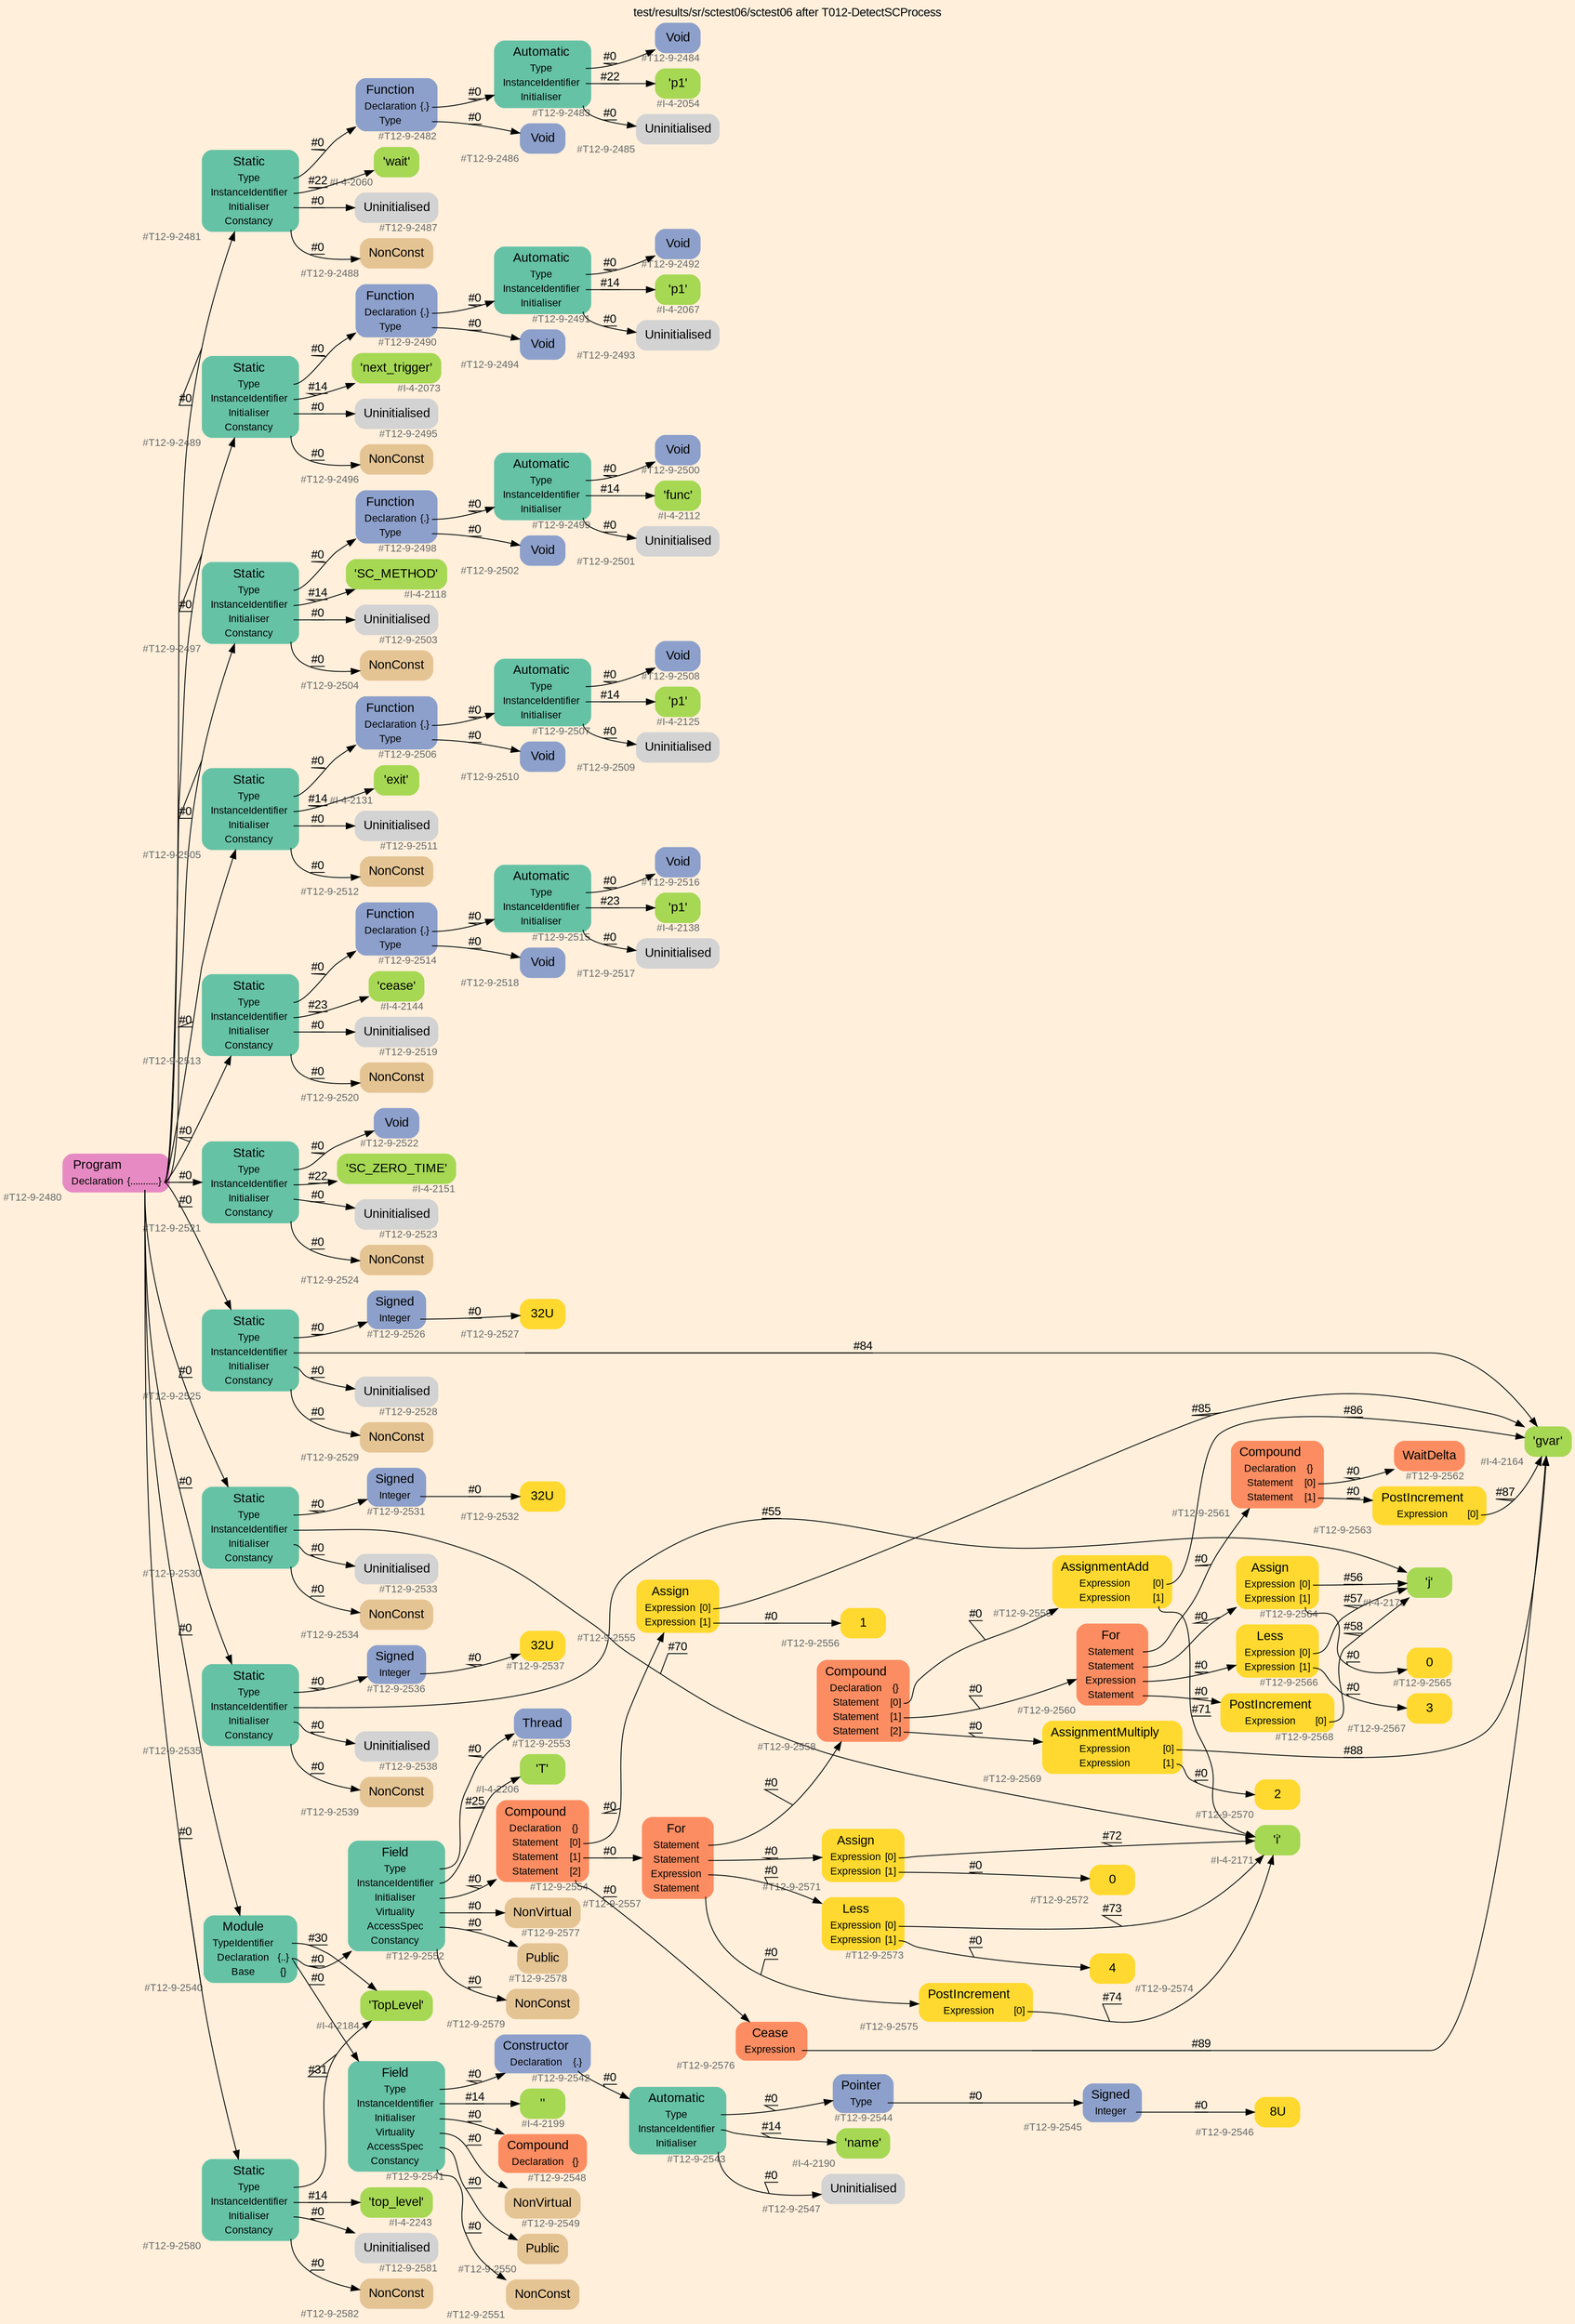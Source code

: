 digraph "test/results/sr/sctest06/sctest06 after T012-DetectSCProcess" {
label = "test/results/sr/sctest06/sctest06 after T012-DetectSCProcess"
labelloc = t
graph [
    rankdir = "LR"
    ranksep = 0.3
    bgcolor = antiquewhite1
    color = black
    fontcolor = black
    fontname = "Arial"
];
node [
    fontname = "Arial"
];
edge [
    fontname = "Arial"
];

// -------------------- node figure --------------------
// -------- block #T12-9-2480 ----------
"#T12-9-2480" [
    fillcolor = "/set28/4"
    xlabel = "#T12-9-2480"
    fontsize = "12"
    fontcolor = grey40
    shape = "plaintext"
    label = <<TABLE BORDER="0" CELLBORDER="0" CELLSPACING="0">
     <TR><TD><FONT COLOR="black" POINT-SIZE="15">Program</FONT></TD></TR>
     <TR><TD><FONT COLOR="black" POINT-SIZE="12">Declaration</FONT></TD><TD PORT="port0"><FONT COLOR="black" POINT-SIZE="12">{...........}</FONT></TD></TR>
    </TABLE>>
    style = "rounded,filled"
];

// -------- block #T12-9-2481 ----------
"#T12-9-2481" [
    fillcolor = "/set28/1"
    xlabel = "#T12-9-2481"
    fontsize = "12"
    fontcolor = grey40
    shape = "plaintext"
    label = <<TABLE BORDER="0" CELLBORDER="0" CELLSPACING="0">
     <TR><TD><FONT COLOR="black" POINT-SIZE="15">Static</FONT></TD></TR>
     <TR><TD><FONT COLOR="black" POINT-SIZE="12">Type</FONT></TD><TD PORT="port0"></TD></TR>
     <TR><TD><FONT COLOR="black" POINT-SIZE="12">InstanceIdentifier</FONT></TD><TD PORT="port1"></TD></TR>
     <TR><TD><FONT COLOR="black" POINT-SIZE="12">Initialiser</FONT></TD><TD PORT="port2"></TD></TR>
     <TR><TD><FONT COLOR="black" POINT-SIZE="12">Constancy</FONT></TD><TD PORT="port3"></TD></TR>
    </TABLE>>
    style = "rounded,filled"
];

// -------- block #T12-9-2482 ----------
"#T12-9-2482" [
    fillcolor = "/set28/3"
    xlabel = "#T12-9-2482"
    fontsize = "12"
    fontcolor = grey40
    shape = "plaintext"
    label = <<TABLE BORDER="0" CELLBORDER="0" CELLSPACING="0">
     <TR><TD><FONT COLOR="black" POINT-SIZE="15">Function</FONT></TD></TR>
     <TR><TD><FONT COLOR="black" POINT-SIZE="12">Declaration</FONT></TD><TD PORT="port0"><FONT COLOR="black" POINT-SIZE="12">{.}</FONT></TD></TR>
     <TR><TD><FONT COLOR="black" POINT-SIZE="12">Type</FONT></TD><TD PORT="port1"></TD></TR>
    </TABLE>>
    style = "rounded,filled"
];

// -------- block #T12-9-2483 ----------
"#T12-9-2483" [
    fillcolor = "/set28/1"
    xlabel = "#T12-9-2483"
    fontsize = "12"
    fontcolor = grey40
    shape = "plaintext"
    label = <<TABLE BORDER="0" CELLBORDER="0" CELLSPACING="0">
     <TR><TD><FONT COLOR="black" POINT-SIZE="15">Automatic</FONT></TD></TR>
     <TR><TD><FONT COLOR="black" POINT-SIZE="12">Type</FONT></TD><TD PORT="port0"></TD></TR>
     <TR><TD><FONT COLOR="black" POINT-SIZE="12">InstanceIdentifier</FONT></TD><TD PORT="port1"></TD></TR>
     <TR><TD><FONT COLOR="black" POINT-SIZE="12">Initialiser</FONT></TD><TD PORT="port2"></TD></TR>
    </TABLE>>
    style = "rounded,filled"
];

// -------- block #T12-9-2484 ----------
"#T12-9-2484" [
    fillcolor = "/set28/3"
    xlabel = "#T12-9-2484"
    fontsize = "12"
    fontcolor = grey40
    shape = "plaintext"
    label = <<TABLE BORDER="0" CELLBORDER="0" CELLSPACING="0">
     <TR><TD><FONT COLOR="black" POINT-SIZE="15">Void</FONT></TD></TR>
    </TABLE>>
    style = "rounded,filled"
];

// -------- block #I-4-2054 ----------
"#I-4-2054" [
    fillcolor = "/set28/5"
    xlabel = "#I-4-2054"
    fontsize = "12"
    fontcolor = grey40
    shape = "plaintext"
    label = <<TABLE BORDER="0" CELLBORDER="0" CELLSPACING="0">
     <TR><TD><FONT COLOR="black" POINT-SIZE="15">'p1'</FONT></TD></TR>
    </TABLE>>
    style = "rounded,filled"
];

// -------- block #T12-9-2485 ----------
"#T12-9-2485" [
    xlabel = "#T12-9-2485"
    fontsize = "12"
    fontcolor = grey40
    shape = "plaintext"
    label = <<TABLE BORDER="0" CELLBORDER="0" CELLSPACING="0">
     <TR><TD><FONT COLOR="black" POINT-SIZE="15">Uninitialised</FONT></TD></TR>
    </TABLE>>
    style = "rounded,filled"
];

// -------- block #T12-9-2486 ----------
"#T12-9-2486" [
    fillcolor = "/set28/3"
    xlabel = "#T12-9-2486"
    fontsize = "12"
    fontcolor = grey40
    shape = "plaintext"
    label = <<TABLE BORDER="0" CELLBORDER="0" CELLSPACING="0">
     <TR><TD><FONT COLOR="black" POINT-SIZE="15">Void</FONT></TD></TR>
    </TABLE>>
    style = "rounded,filled"
];

// -------- block #I-4-2060 ----------
"#I-4-2060" [
    fillcolor = "/set28/5"
    xlabel = "#I-4-2060"
    fontsize = "12"
    fontcolor = grey40
    shape = "plaintext"
    label = <<TABLE BORDER="0" CELLBORDER="0" CELLSPACING="0">
     <TR><TD><FONT COLOR="black" POINT-SIZE="15">'wait'</FONT></TD></TR>
    </TABLE>>
    style = "rounded,filled"
];

// -------- block #T12-9-2487 ----------
"#T12-9-2487" [
    xlabel = "#T12-9-2487"
    fontsize = "12"
    fontcolor = grey40
    shape = "plaintext"
    label = <<TABLE BORDER="0" CELLBORDER="0" CELLSPACING="0">
     <TR><TD><FONT COLOR="black" POINT-SIZE="15">Uninitialised</FONT></TD></TR>
    </TABLE>>
    style = "rounded,filled"
];

// -------- block #T12-9-2488 ----------
"#T12-9-2488" [
    fillcolor = "/set28/7"
    xlabel = "#T12-9-2488"
    fontsize = "12"
    fontcolor = grey40
    shape = "plaintext"
    label = <<TABLE BORDER="0" CELLBORDER="0" CELLSPACING="0">
     <TR><TD><FONT COLOR="black" POINT-SIZE="15">NonConst</FONT></TD></TR>
    </TABLE>>
    style = "rounded,filled"
];

// -------- block #T12-9-2489 ----------
"#T12-9-2489" [
    fillcolor = "/set28/1"
    xlabel = "#T12-9-2489"
    fontsize = "12"
    fontcolor = grey40
    shape = "plaintext"
    label = <<TABLE BORDER="0" CELLBORDER="0" CELLSPACING="0">
     <TR><TD><FONT COLOR="black" POINT-SIZE="15">Static</FONT></TD></TR>
     <TR><TD><FONT COLOR="black" POINT-SIZE="12">Type</FONT></TD><TD PORT="port0"></TD></TR>
     <TR><TD><FONT COLOR="black" POINT-SIZE="12">InstanceIdentifier</FONT></TD><TD PORT="port1"></TD></TR>
     <TR><TD><FONT COLOR="black" POINT-SIZE="12">Initialiser</FONT></TD><TD PORT="port2"></TD></TR>
     <TR><TD><FONT COLOR="black" POINT-SIZE="12">Constancy</FONT></TD><TD PORT="port3"></TD></TR>
    </TABLE>>
    style = "rounded,filled"
];

// -------- block #T12-9-2490 ----------
"#T12-9-2490" [
    fillcolor = "/set28/3"
    xlabel = "#T12-9-2490"
    fontsize = "12"
    fontcolor = grey40
    shape = "plaintext"
    label = <<TABLE BORDER="0" CELLBORDER="0" CELLSPACING="0">
     <TR><TD><FONT COLOR="black" POINT-SIZE="15">Function</FONT></TD></TR>
     <TR><TD><FONT COLOR="black" POINT-SIZE="12">Declaration</FONT></TD><TD PORT="port0"><FONT COLOR="black" POINT-SIZE="12">{.}</FONT></TD></TR>
     <TR><TD><FONT COLOR="black" POINT-SIZE="12">Type</FONT></TD><TD PORT="port1"></TD></TR>
    </TABLE>>
    style = "rounded,filled"
];

// -------- block #T12-9-2491 ----------
"#T12-9-2491" [
    fillcolor = "/set28/1"
    xlabel = "#T12-9-2491"
    fontsize = "12"
    fontcolor = grey40
    shape = "plaintext"
    label = <<TABLE BORDER="0" CELLBORDER="0" CELLSPACING="0">
     <TR><TD><FONT COLOR="black" POINT-SIZE="15">Automatic</FONT></TD></TR>
     <TR><TD><FONT COLOR="black" POINT-SIZE="12">Type</FONT></TD><TD PORT="port0"></TD></TR>
     <TR><TD><FONT COLOR="black" POINT-SIZE="12">InstanceIdentifier</FONT></TD><TD PORT="port1"></TD></TR>
     <TR><TD><FONT COLOR="black" POINT-SIZE="12">Initialiser</FONT></TD><TD PORT="port2"></TD></TR>
    </TABLE>>
    style = "rounded,filled"
];

// -------- block #T12-9-2492 ----------
"#T12-9-2492" [
    fillcolor = "/set28/3"
    xlabel = "#T12-9-2492"
    fontsize = "12"
    fontcolor = grey40
    shape = "plaintext"
    label = <<TABLE BORDER="0" CELLBORDER="0" CELLSPACING="0">
     <TR><TD><FONT COLOR="black" POINT-SIZE="15">Void</FONT></TD></TR>
    </TABLE>>
    style = "rounded,filled"
];

// -------- block #I-4-2067 ----------
"#I-4-2067" [
    fillcolor = "/set28/5"
    xlabel = "#I-4-2067"
    fontsize = "12"
    fontcolor = grey40
    shape = "plaintext"
    label = <<TABLE BORDER="0" CELLBORDER="0" CELLSPACING="0">
     <TR><TD><FONT COLOR="black" POINT-SIZE="15">'p1'</FONT></TD></TR>
    </TABLE>>
    style = "rounded,filled"
];

// -------- block #T12-9-2493 ----------
"#T12-9-2493" [
    xlabel = "#T12-9-2493"
    fontsize = "12"
    fontcolor = grey40
    shape = "plaintext"
    label = <<TABLE BORDER="0" CELLBORDER="0" CELLSPACING="0">
     <TR><TD><FONT COLOR="black" POINT-SIZE="15">Uninitialised</FONT></TD></TR>
    </TABLE>>
    style = "rounded,filled"
];

// -------- block #T12-9-2494 ----------
"#T12-9-2494" [
    fillcolor = "/set28/3"
    xlabel = "#T12-9-2494"
    fontsize = "12"
    fontcolor = grey40
    shape = "plaintext"
    label = <<TABLE BORDER="0" CELLBORDER="0" CELLSPACING="0">
     <TR><TD><FONT COLOR="black" POINT-SIZE="15">Void</FONT></TD></TR>
    </TABLE>>
    style = "rounded,filled"
];

// -------- block #I-4-2073 ----------
"#I-4-2073" [
    fillcolor = "/set28/5"
    xlabel = "#I-4-2073"
    fontsize = "12"
    fontcolor = grey40
    shape = "plaintext"
    label = <<TABLE BORDER="0" CELLBORDER="0" CELLSPACING="0">
     <TR><TD><FONT COLOR="black" POINT-SIZE="15">'next_trigger'</FONT></TD></TR>
    </TABLE>>
    style = "rounded,filled"
];

// -------- block #T12-9-2495 ----------
"#T12-9-2495" [
    xlabel = "#T12-9-2495"
    fontsize = "12"
    fontcolor = grey40
    shape = "plaintext"
    label = <<TABLE BORDER="0" CELLBORDER="0" CELLSPACING="0">
     <TR><TD><FONT COLOR="black" POINT-SIZE="15">Uninitialised</FONT></TD></TR>
    </TABLE>>
    style = "rounded,filled"
];

// -------- block #T12-9-2496 ----------
"#T12-9-2496" [
    fillcolor = "/set28/7"
    xlabel = "#T12-9-2496"
    fontsize = "12"
    fontcolor = grey40
    shape = "plaintext"
    label = <<TABLE BORDER="0" CELLBORDER="0" CELLSPACING="0">
     <TR><TD><FONT COLOR="black" POINT-SIZE="15">NonConst</FONT></TD></TR>
    </TABLE>>
    style = "rounded,filled"
];

// -------- block #T12-9-2497 ----------
"#T12-9-2497" [
    fillcolor = "/set28/1"
    xlabel = "#T12-9-2497"
    fontsize = "12"
    fontcolor = grey40
    shape = "plaintext"
    label = <<TABLE BORDER="0" CELLBORDER="0" CELLSPACING="0">
     <TR><TD><FONT COLOR="black" POINT-SIZE="15">Static</FONT></TD></TR>
     <TR><TD><FONT COLOR="black" POINT-SIZE="12">Type</FONT></TD><TD PORT="port0"></TD></TR>
     <TR><TD><FONT COLOR="black" POINT-SIZE="12">InstanceIdentifier</FONT></TD><TD PORT="port1"></TD></TR>
     <TR><TD><FONT COLOR="black" POINT-SIZE="12">Initialiser</FONT></TD><TD PORT="port2"></TD></TR>
     <TR><TD><FONT COLOR="black" POINT-SIZE="12">Constancy</FONT></TD><TD PORT="port3"></TD></TR>
    </TABLE>>
    style = "rounded,filled"
];

// -------- block #T12-9-2498 ----------
"#T12-9-2498" [
    fillcolor = "/set28/3"
    xlabel = "#T12-9-2498"
    fontsize = "12"
    fontcolor = grey40
    shape = "plaintext"
    label = <<TABLE BORDER="0" CELLBORDER="0" CELLSPACING="0">
     <TR><TD><FONT COLOR="black" POINT-SIZE="15">Function</FONT></TD></TR>
     <TR><TD><FONT COLOR="black" POINT-SIZE="12">Declaration</FONT></TD><TD PORT="port0"><FONT COLOR="black" POINT-SIZE="12">{.}</FONT></TD></TR>
     <TR><TD><FONT COLOR="black" POINT-SIZE="12">Type</FONT></TD><TD PORT="port1"></TD></TR>
    </TABLE>>
    style = "rounded,filled"
];

// -------- block #T12-9-2499 ----------
"#T12-9-2499" [
    fillcolor = "/set28/1"
    xlabel = "#T12-9-2499"
    fontsize = "12"
    fontcolor = grey40
    shape = "plaintext"
    label = <<TABLE BORDER="0" CELLBORDER="0" CELLSPACING="0">
     <TR><TD><FONT COLOR="black" POINT-SIZE="15">Automatic</FONT></TD></TR>
     <TR><TD><FONT COLOR="black" POINT-SIZE="12">Type</FONT></TD><TD PORT="port0"></TD></TR>
     <TR><TD><FONT COLOR="black" POINT-SIZE="12">InstanceIdentifier</FONT></TD><TD PORT="port1"></TD></TR>
     <TR><TD><FONT COLOR="black" POINT-SIZE="12">Initialiser</FONT></TD><TD PORT="port2"></TD></TR>
    </TABLE>>
    style = "rounded,filled"
];

// -------- block #T12-9-2500 ----------
"#T12-9-2500" [
    fillcolor = "/set28/3"
    xlabel = "#T12-9-2500"
    fontsize = "12"
    fontcolor = grey40
    shape = "plaintext"
    label = <<TABLE BORDER="0" CELLBORDER="0" CELLSPACING="0">
     <TR><TD><FONT COLOR="black" POINT-SIZE="15">Void</FONT></TD></TR>
    </TABLE>>
    style = "rounded,filled"
];

// -------- block #I-4-2112 ----------
"#I-4-2112" [
    fillcolor = "/set28/5"
    xlabel = "#I-4-2112"
    fontsize = "12"
    fontcolor = grey40
    shape = "plaintext"
    label = <<TABLE BORDER="0" CELLBORDER="0" CELLSPACING="0">
     <TR><TD><FONT COLOR="black" POINT-SIZE="15">'func'</FONT></TD></TR>
    </TABLE>>
    style = "rounded,filled"
];

// -------- block #T12-9-2501 ----------
"#T12-9-2501" [
    xlabel = "#T12-9-2501"
    fontsize = "12"
    fontcolor = grey40
    shape = "plaintext"
    label = <<TABLE BORDER="0" CELLBORDER="0" CELLSPACING="0">
     <TR><TD><FONT COLOR="black" POINT-SIZE="15">Uninitialised</FONT></TD></TR>
    </TABLE>>
    style = "rounded,filled"
];

// -------- block #T12-9-2502 ----------
"#T12-9-2502" [
    fillcolor = "/set28/3"
    xlabel = "#T12-9-2502"
    fontsize = "12"
    fontcolor = grey40
    shape = "plaintext"
    label = <<TABLE BORDER="0" CELLBORDER="0" CELLSPACING="0">
     <TR><TD><FONT COLOR="black" POINT-SIZE="15">Void</FONT></TD></TR>
    </TABLE>>
    style = "rounded,filled"
];

// -------- block #I-4-2118 ----------
"#I-4-2118" [
    fillcolor = "/set28/5"
    xlabel = "#I-4-2118"
    fontsize = "12"
    fontcolor = grey40
    shape = "plaintext"
    label = <<TABLE BORDER="0" CELLBORDER="0" CELLSPACING="0">
     <TR><TD><FONT COLOR="black" POINT-SIZE="15">'SC_METHOD'</FONT></TD></TR>
    </TABLE>>
    style = "rounded,filled"
];

// -------- block #T12-9-2503 ----------
"#T12-9-2503" [
    xlabel = "#T12-9-2503"
    fontsize = "12"
    fontcolor = grey40
    shape = "plaintext"
    label = <<TABLE BORDER="0" CELLBORDER="0" CELLSPACING="0">
     <TR><TD><FONT COLOR="black" POINT-SIZE="15">Uninitialised</FONT></TD></TR>
    </TABLE>>
    style = "rounded,filled"
];

// -------- block #T12-9-2504 ----------
"#T12-9-2504" [
    fillcolor = "/set28/7"
    xlabel = "#T12-9-2504"
    fontsize = "12"
    fontcolor = grey40
    shape = "plaintext"
    label = <<TABLE BORDER="0" CELLBORDER="0" CELLSPACING="0">
     <TR><TD><FONT COLOR="black" POINT-SIZE="15">NonConst</FONT></TD></TR>
    </TABLE>>
    style = "rounded,filled"
];

// -------- block #T12-9-2505 ----------
"#T12-9-2505" [
    fillcolor = "/set28/1"
    xlabel = "#T12-9-2505"
    fontsize = "12"
    fontcolor = grey40
    shape = "plaintext"
    label = <<TABLE BORDER="0" CELLBORDER="0" CELLSPACING="0">
     <TR><TD><FONT COLOR="black" POINT-SIZE="15">Static</FONT></TD></TR>
     <TR><TD><FONT COLOR="black" POINT-SIZE="12">Type</FONT></TD><TD PORT="port0"></TD></TR>
     <TR><TD><FONT COLOR="black" POINT-SIZE="12">InstanceIdentifier</FONT></TD><TD PORT="port1"></TD></TR>
     <TR><TD><FONT COLOR="black" POINT-SIZE="12">Initialiser</FONT></TD><TD PORT="port2"></TD></TR>
     <TR><TD><FONT COLOR="black" POINT-SIZE="12">Constancy</FONT></TD><TD PORT="port3"></TD></TR>
    </TABLE>>
    style = "rounded,filled"
];

// -------- block #T12-9-2506 ----------
"#T12-9-2506" [
    fillcolor = "/set28/3"
    xlabel = "#T12-9-2506"
    fontsize = "12"
    fontcolor = grey40
    shape = "plaintext"
    label = <<TABLE BORDER="0" CELLBORDER="0" CELLSPACING="0">
     <TR><TD><FONT COLOR="black" POINT-SIZE="15">Function</FONT></TD></TR>
     <TR><TD><FONT COLOR="black" POINT-SIZE="12">Declaration</FONT></TD><TD PORT="port0"><FONT COLOR="black" POINT-SIZE="12">{.}</FONT></TD></TR>
     <TR><TD><FONT COLOR="black" POINT-SIZE="12">Type</FONT></TD><TD PORT="port1"></TD></TR>
    </TABLE>>
    style = "rounded,filled"
];

// -------- block #T12-9-2507 ----------
"#T12-9-2507" [
    fillcolor = "/set28/1"
    xlabel = "#T12-9-2507"
    fontsize = "12"
    fontcolor = grey40
    shape = "plaintext"
    label = <<TABLE BORDER="0" CELLBORDER="0" CELLSPACING="0">
     <TR><TD><FONT COLOR="black" POINT-SIZE="15">Automatic</FONT></TD></TR>
     <TR><TD><FONT COLOR="black" POINT-SIZE="12">Type</FONT></TD><TD PORT="port0"></TD></TR>
     <TR><TD><FONT COLOR="black" POINT-SIZE="12">InstanceIdentifier</FONT></TD><TD PORT="port1"></TD></TR>
     <TR><TD><FONT COLOR="black" POINT-SIZE="12">Initialiser</FONT></TD><TD PORT="port2"></TD></TR>
    </TABLE>>
    style = "rounded,filled"
];

// -------- block #T12-9-2508 ----------
"#T12-9-2508" [
    fillcolor = "/set28/3"
    xlabel = "#T12-9-2508"
    fontsize = "12"
    fontcolor = grey40
    shape = "plaintext"
    label = <<TABLE BORDER="0" CELLBORDER="0" CELLSPACING="0">
     <TR><TD><FONT COLOR="black" POINT-SIZE="15">Void</FONT></TD></TR>
    </TABLE>>
    style = "rounded,filled"
];

// -------- block #I-4-2125 ----------
"#I-4-2125" [
    fillcolor = "/set28/5"
    xlabel = "#I-4-2125"
    fontsize = "12"
    fontcolor = grey40
    shape = "plaintext"
    label = <<TABLE BORDER="0" CELLBORDER="0" CELLSPACING="0">
     <TR><TD><FONT COLOR="black" POINT-SIZE="15">'p1'</FONT></TD></TR>
    </TABLE>>
    style = "rounded,filled"
];

// -------- block #T12-9-2509 ----------
"#T12-9-2509" [
    xlabel = "#T12-9-2509"
    fontsize = "12"
    fontcolor = grey40
    shape = "plaintext"
    label = <<TABLE BORDER="0" CELLBORDER="0" CELLSPACING="0">
     <TR><TD><FONT COLOR="black" POINT-SIZE="15">Uninitialised</FONT></TD></TR>
    </TABLE>>
    style = "rounded,filled"
];

// -------- block #T12-9-2510 ----------
"#T12-9-2510" [
    fillcolor = "/set28/3"
    xlabel = "#T12-9-2510"
    fontsize = "12"
    fontcolor = grey40
    shape = "plaintext"
    label = <<TABLE BORDER="0" CELLBORDER="0" CELLSPACING="0">
     <TR><TD><FONT COLOR="black" POINT-SIZE="15">Void</FONT></TD></TR>
    </TABLE>>
    style = "rounded,filled"
];

// -------- block #I-4-2131 ----------
"#I-4-2131" [
    fillcolor = "/set28/5"
    xlabel = "#I-4-2131"
    fontsize = "12"
    fontcolor = grey40
    shape = "plaintext"
    label = <<TABLE BORDER="0" CELLBORDER="0" CELLSPACING="0">
     <TR><TD><FONT COLOR="black" POINT-SIZE="15">'exit'</FONT></TD></TR>
    </TABLE>>
    style = "rounded,filled"
];

// -------- block #T12-9-2511 ----------
"#T12-9-2511" [
    xlabel = "#T12-9-2511"
    fontsize = "12"
    fontcolor = grey40
    shape = "plaintext"
    label = <<TABLE BORDER="0" CELLBORDER="0" CELLSPACING="0">
     <TR><TD><FONT COLOR="black" POINT-SIZE="15">Uninitialised</FONT></TD></TR>
    </TABLE>>
    style = "rounded,filled"
];

// -------- block #T12-9-2512 ----------
"#T12-9-2512" [
    fillcolor = "/set28/7"
    xlabel = "#T12-9-2512"
    fontsize = "12"
    fontcolor = grey40
    shape = "plaintext"
    label = <<TABLE BORDER="0" CELLBORDER="0" CELLSPACING="0">
     <TR><TD><FONT COLOR="black" POINT-SIZE="15">NonConst</FONT></TD></TR>
    </TABLE>>
    style = "rounded,filled"
];

// -------- block #T12-9-2513 ----------
"#T12-9-2513" [
    fillcolor = "/set28/1"
    xlabel = "#T12-9-2513"
    fontsize = "12"
    fontcolor = grey40
    shape = "plaintext"
    label = <<TABLE BORDER="0" CELLBORDER="0" CELLSPACING="0">
     <TR><TD><FONT COLOR="black" POINT-SIZE="15">Static</FONT></TD></TR>
     <TR><TD><FONT COLOR="black" POINT-SIZE="12">Type</FONT></TD><TD PORT="port0"></TD></TR>
     <TR><TD><FONT COLOR="black" POINT-SIZE="12">InstanceIdentifier</FONT></TD><TD PORT="port1"></TD></TR>
     <TR><TD><FONT COLOR="black" POINT-SIZE="12">Initialiser</FONT></TD><TD PORT="port2"></TD></TR>
     <TR><TD><FONT COLOR="black" POINT-SIZE="12">Constancy</FONT></TD><TD PORT="port3"></TD></TR>
    </TABLE>>
    style = "rounded,filled"
];

// -------- block #T12-9-2514 ----------
"#T12-9-2514" [
    fillcolor = "/set28/3"
    xlabel = "#T12-9-2514"
    fontsize = "12"
    fontcolor = grey40
    shape = "plaintext"
    label = <<TABLE BORDER="0" CELLBORDER="0" CELLSPACING="0">
     <TR><TD><FONT COLOR="black" POINT-SIZE="15">Function</FONT></TD></TR>
     <TR><TD><FONT COLOR="black" POINT-SIZE="12">Declaration</FONT></TD><TD PORT="port0"><FONT COLOR="black" POINT-SIZE="12">{.}</FONT></TD></TR>
     <TR><TD><FONT COLOR="black" POINT-SIZE="12">Type</FONT></TD><TD PORT="port1"></TD></TR>
    </TABLE>>
    style = "rounded,filled"
];

// -------- block #T12-9-2515 ----------
"#T12-9-2515" [
    fillcolor = "/set28/1"
    xlabel = "#T12-9-2515"
    fontsize = "12"
    fontcolor = grey40
    shape = "plaintext"
    label = <<TABLE BORDER="0" CELLBORDER="0" CELLSPACING="0">
     <TR><TD><FONT COLOR="black" POINT-SIZE="15">Automatic</FONT></TD></TR>
     <TR><TD><FONT COLOR="black" POINT-SIZE="12">Type</FONT></TD><TD PORT="port0"></TD></TR>
     <TR><TD><FONT COLOR="black" POINT-SIZE="12">InstanceIdentifier</FONT></TD><TD PORT="port1"></TD></TR>
     <TR><TD><FONT COLOR="black" POINT-SIZE="12">Initialiser</FONT></TD><TD PORT="port2"></TD></TR>
    </TABLE>>
    style = "rounded,filled"
];

// -------- block #T12-9-2516 ----------
"#T12-9-2516" [
    fillcolor = "/set28/3"
    xlabel = "#T12-9-2516"
    fontsize = "12"
    fontcolor = grey40
    shape = "plaintext"
    label = <<TABLE BORDER="0" CELLBORDER="0" CELLSPACING="0">
     <TR><TD><FONT COLOR="black" POINT-SIZE="15">Void</FONT></TD></TR>
    </TABLE>>
    style = "rounded,filled"
];

// -------- block #I-4-2138 ----------
"#I-4-2138" [
    fillcolor = "/set28/5"
    xlabel = "#I-4-2138"
    fontsize = "12"
    fontcolor = grey40
    shape = "plaintext"
    label = <<TABLE BORDER="0" CELLBORDER="0" CELLSPACING="0">
     <TR><TD><FONT COLOR="black" POINT-SIZE="15">'p1'</FONT></TD></TR>
    </TABLE>>
    style = "rounded,filled"
];

// -------- block #T12-9-2517 ----------
"#T12-9-2517" [
    xlabel = "#T12-9-2517"
    fontsize = "12"
    fontcolor = grey40
    shape = "plaintext"
    label = <<TABLE BORDER="0" CELLBORDER="0" CELLSPACING="0">
     <TR><TD><FONT COLOR="black" POINT-SIZE="15">Uninitialised</FONT></TD></TR>
    </TABLE>>
    style = "rounded,filled"
];

// -------- block #T12-9-2518 ----------
"#T12-9-2518" [
    fillcolor = "/set28/3"
    xlabel = "#T12-9-2518"
    fontsize = "12"
    fontcolor = grey40
    shape = "plaintext"
    label = <<TABLE BORDER="0" CELLBORDER="0" CELLSPACING="0">
     <TR><TD><FONT COLOR="black" POINT-SIZE="15">Void</FONT></TD></TR>
    </TABLE>>
    style = "rounded,filled"
];

// -------- block #I-4-2144 ----------
"#I-4-2144" [
    fillcolor = "/set28/5"
    xlabel = "#I-4-2144"
    fontsize = "12"
    fontcolor = grey40
    shape = "plaintext"
    label = <<TABLE BORDER="0" CELLBORDER="0" CELLSPACING="0">
     <TR><TD><FONT COLOR="black" POINT-SIZE="15">'cease'</FONT></TD></TR>
    </TABLE>>
    style = "rounded,filled"
];

// -------- block #T12-9-2519 ----------
"#T12-9-2519" [
    xlabel = "#T12-9-2519"
    fontsize = "12"
    fontcolor = grey40
    shape = "plaintext"
    label = <<TABLE BORDER="0" CELLBORDER="0" CELLSPACING="0">
     <TR><TD><FONT COLOR="black" POINT-SIZE="15">Uninitialised</FONT></TD></TR>
    </TABLE>>
    style = "rounded,filled"
];

// -------- block #T12-9-2520 ----------
"#T12-9-2520" [
    fillcolor = "/set28/7"
    xlabel = "#T12-9-2520"
    fontsize = "12"
    fontcolor = grey40
    shape = "plaintext"
    label = <<TABLE BORDER="0" CELLBORDER="0" CELLSPACING="0">
     <TR><TD><FONT COLOR="black" POINT-SIZE="15">NonConst</FONT></TD></TR>
    </TABLE>>
    style = "rounded,filled"
];

// -------- block #T12-9-2521 ----------
"#T12-9-2521" [
    fillcolor = "/set28/1"
    xlabel = "#T12-9-2521"
    fontsize = "12"
    fontcolor = grey40
    shape = "plaintext"
    label = <<TABLE BORDER="0" CELLBORDER="0" CELLSPACING="0">
     <TR><TD><FONT COLOR="black" POINT-SIZE="15">Static</FONT></TD></TR>
     <TR><TD><FONT COLOR="black" POINT-SIZE="12">Type</FONT></TD><TD PORT="port0"></TD></TR>
     <TR><TD><FONT COLOR="black" POINT-SIZE="12">InstanceIdentifier</FONT></TD><TD PORT="port1"></TD></TR>
     <TR><TD><FONT COLOR="black" POINT-SIZE="12">Initialiser</FONT></TD><TD PORT="port2"></TD></TR>
     <TR><TD><FONT COLOR="black" POINT-SIZE="12">Constancy</FONT></TD><TD PORT="port3"></TD></TR>
    </TABLE>>
    style = "rounded,filled"
];

// -------- block #T12-9-2522 ----------
"#T12-9-2522" [
    fillcolor = "/set28/3"
    xlabel = "#T12-9-2522"
    fontsize = "12"
    fontcolor = grey40
    shape = "plaintext"
    label = <<TABLE BORDER="0" CELLBORDER="0" CELLSPACING="0">
     <TR><TD><FONT COLOR="black" POINT-SIZE="15">Void</FONT></TD></TR>
    </TABLE>>
    style = "rounded,filled"
];

// -------- block #I-4-2151 ----------
"#I-4-2151" [
    fillcolor = "/set28/5"
    xlabel = "#I-4-2151"
    fontsize = "12"
    fontcolor = grey40
    shape = "plaintext"
    label = <<TABLE BORDER="0" CELLBORDER="0" CELLSPACING="0">
     <TR><TD><FONT COLOR="black" POINT-SIZE="15">'SC_ZERO_TIME'</FONT></TD></TR>
    </TABLE>>
    style = "rounded,filled"
];

// -------- block #T12-9-2523 ----------
"#T12-9-2523" [
    xlabel = "#T12-9-2523"
    fontsize = "12"
    fontcolor = grey40
    shape = "plaintext"
    label = <<TABLE BORDER="0" CELLBORDER="0" CELLSPACING="0">
     <TR><TD><FONT COLOR="black" POINT-SIZE="15">Uninitialised</FONT></TD></TR>
    </TABLE>>
    style = "rounded,filled"
];

// -------- block #T12-9-2524 ----------
"#T12-9-2524" [
    fillcolor = "/set28/7"
    xlabel = "#T12-9-2524"
    fontsize = "12"
    fontcolor = grey40
    shape = "plaintext"
    label = <<TABLE BORDER="0" CELLBORDER="0" CELLSPACING="0">
     <TR><TD><FONT COLOR="black" POINT-SIZE="15">NonConst</FONT></TD></TR>
    </TABLE>>
    style = "rounded,filled"
];

// -------- block #T12-9-2525 ----------
"#T12-9-2525" [
    fillcolor = "/set28/1"
    xlabel = "#T12-9-2525"
    fontsize = "12"
    fontcolor = grey40
    shape = "plaintext"
    label = <<TABLE BORDER="0" CELLBORDER="0" CELLSPACING="0">
     <TR><TD><FONT COLOR="black" POINT-SIZE="15">Static</FONT></TD></TR>
     <TR><TD><FONT COLOR="black" POINT-SIZE="12">Type</FONT></TD><TD PORT="port0"></TD></TR>
     <TR><TD><FONT COLOR="black" POINT-SIZE="12">InstanceIdentifier</FONT></TD><TD PORT="port1"></TD></TR>
     <TR><TD><FONT COLOR="black" POINT-SIZE="12">Initialiser</FONT></TD><TD PORT="port2"></TD></TR>
     <TR><TD><FONT COLOR="black" POINT-SIZE="12">Constancy</FONT></TD><TD PORT="port3"></TD></TR>
    </TABLE>>
    style = "rounded,filled"
];

// -------- block #T12-9-2526 ----------
"#T12-9-2526" [
    fillcolor = "/set28/3"
    xlabel = "#T12-9-2526"
    fontsize = "12"
    fontcolor = grey40
    shape = "plaintext"
    label = <<TABLE BORDER="0" CELLBORDER="0" CELLSPACING="0">
     <TR><TD><FONT COLOR="black" POINT-SIZE="15">Signed</FONT></TD></TR>
     <TR><TD><FONT COLOR="black" POINT-SIZE="12">Integer</FONT></TD><TD PORT="port0"></TD></TR>
    </TABLE>>
    style = "rounded,filled"
];

// -------- block #T12-9-2527 ----------
"#T12-9-2527" [
    fillcolor = "/set28/6"
    xlabel = "#T12-9-2527"
    fontsize = "12"
    fontcolor = grey40
    shape = "plaintext"
    label = <<TABLE BORDER="0" CELLBORDER="0" CELLSPACING="0">
     <TR><TD><FONT COLOR="black" POINT-SIZE="15">32U</FONT></TD></TR>
    </TABLE>>
    style = "rounded,filled"
];

// -------- block #I-4-2164 ----------
"#I-4-2164" [
    fillcolor = "/set28/5"
    xlabel = "#I-4-2164"
    fontsize = "12"
    fontcolor = grey40
    shape = "plaintext"
    label = <<TABLE BORDER="0" CELLBORDER="0" CELLSPACING="0">
     <TR><TD><FONT COLOR="black" POINT-SIZE="15">'gvar'</FONT></TD></TR>
    </TABLE>>
    style = "rounded,filled"
];

// -------- block #T12-9-2528 ----------
"#T12-9-2528" [
    xlabel = "#T12-9-2528"
    fontsize = "12"
    fontcolor = grey40
    shape = "plaintext"
    label = <<TABLE BORDER="0" CELLBORDER="0" CELLSPACING="0">
     <TR><TD><FONT COLOR="black" POINT-SIZE="15">Uninitialised</FONT></TD></TR>
    </TABLE>>
    style = "rounded,filled"
];

// -------- block #T12-9-2529 ----------
"#T12-9-2529" [
    fillcolor = "/set28/7"
    xlabel = "#T12-9-2529"
    fontsize = "12"
    fontcolor = grey40
    shape = "plaintext"
    label = <<TABLE BORDER="0" CELLBORDER="0" CELLSPACING="0">
     <TR><TD><FONT COLOR="black" POINT-SIZE="15">NonConst</FONT></TD></TR>
    </TABLE>>
    style = "rounded,filled"
];

// -------- block #T12-9-2530 ----------
"#T12-9-2530" [
    fillcolor = "/set28/1"
    xlabel = "#T12-9-2530"
    fontsize = "12"
    fontcolor = grey40
    shape = "plaintext"
    label = <<TABLE BORDER="0" CELLBORDER="0" CELLSPACING="0">
     <TR><TD><FONT COLOR="black" POINT-SIZE="15">Static</FONT></TD></TR>
     <TR><TD><FONT COLOR="black" POINT-SIZE="12">Type</FONT></TD><TD PORT="port0"></TD></TR>
     <TR><TD><FONT COLOR="black" POINT-SIZE="12">InstanceIdentifier</FONT></TD><TD PORT="port1"></TD></TR>
     <TR><TD><FONT COLOR="black" POINT-SIZE="12">Initialiser</FONT></TD><TD PORT="port2"></TD></TR>
     <TR><TD><FONT COLOR="black" POINT-SIZE="12">Constancy</FONT></TD><TD PORT="port3"></TD></TR>
    </TABLE>>
    style = "rounded,filled"
];

// -------- block #T12-9-2531 ----------
"#T12-9-2531" [
    fillcolor = "/set28/3"
    xlabel = "#T12-9-2531"
    fontsize = "12"
    fontcolor = grey40
    shape = "plaintext"
    label = <<TABLE BORDER="0" CELLBORDER="0" CELLSPACING="0">
     <TR><TD><FONT COLOR="black" POINT-SIZE="15">Signed</FONT></TD></TR>
     <TR><TD><FONT COLOR="black" POINT-SIZE="12">Integer</FONT></TD><TD PORT="port0"></TD></TR>
    </TABLE>>
    style = "rounded,filled"
];

// -------- block #T12-9-2532 ----------
"#T12-9-2532" [
    fillcolor = "/set28/6"
    xlabel = "#T12-9-2532"
    fontsize = "12"
    fontcolor = grey40
    shape = "plaintext"
    label = <<TABLE BORDER="0" CELLBORDER="0" CELLSPACING="0">
     <TR><TD><FONT COLOR="black" POINT-SIZE="15">32U</FONT></TD></TR>
    </TABLE>>
    style = "rounded,filled"
];

// -------- block #I-4-2171 ----------
"#I-4-2171" [
    fillcolor = "/set28/5"
    xlabel = "#I-4-2171"
    fontsize = "12"
    fontcolor = grey40
    shape = "plaintext"
    label = <<TABLE BORDER="0" CELLBORDER="0" CELLSPACING="0">
     <TR><TD><FONT COLOR="black" POINT-SIZE="15">'i'</FONT></TD></TR>
    </TABLE>>
    style = "rounded,filled"
];

// -------- block #T12-9-2533 ----------
"#T12-9-2533" [
    xlabel = "#T12-9-2533"
    fontsize = "12"
    fontcolor = grey40
    shape = "plaintext"
    label = <<TABLE BORDER="0" CELLBORDER="0" CELLSPACING="0">
     <TR><TD><FONT COLOR="black" POINT-SIZE="15">Uninitialised</FONT></TD></TR>
    </TABLE>>
    style = "rounded,filled"
];

// -------- block #T12-9-2534 ----------
"#T12-9-2534" [
    fillcolor = "/set28/7"
    xlabel = "#T12-9-2534"
    fontsize = "12"
    fontcolor = grey40
    shape = "plaintext"
    label = <<TABLE BORDER="0" CELLBORDER="0" CELLSPACING="0">
     <TR><TD><FONT COLOR="black" POINT-SIZE="15">NonConst</FONT></TD></TR>
    </TABLE>>
    style = "rounded,filled"
];

// -------- block #T12-9-2535 ----------
"#T12-9-2535" [
    fillcolor = "/set28/1"
    xlabel = "#T12-9-2535"
    fontsize = "12"
    fontcolor = grey40
    shape = "plaintext"
    label = <<TABLE BORDER="0" CELLBORDER="0" CELLSPACING="0">
     <TR><TD><FONT COLOR="black" POINT-SIZE="15">Static</FONT></TD></TR>
     <TR><TD><FONT COLOR="black" POINT-SIZE="12">Type</FONT></TD><TD PORT="port0"></TD></TR>
     <TR><TD><FONT COLOR="black" POINT-SIZE="12">InstanceIdentifier</FONT></TD><TD PORT="port1"></TD></TR>
     <TR><TD><FONT COLOR="black" POINT-SIZE="12">Initialiser</FONT></TD><TD PORT="port2"></TD></TR>
     <TR><TD><FONT COLOR="black" POINT-SIZE="12">Constancy</FONT></TD><TD PORT="port3"></TD></TR>
    </TABLE>>
    style = "rounded,filled"
];

// -------- block #T12-9-2536 ----------
"#T12-9-2536" [
    fillcolor = "/set28/3"
    xlabel = "#T12-9-2536"
    fontsize = "12"
    fontcolor = grey40
    shape = "plaintext"
    label = <<TABLE BORDER="0" CELLBORDER="0" CELLSPACING="0">
     <TR><TD><FONT COLOR="black" POINT-SIZE="15">Signed</FONT></TD></TR>
     <TR><TD><FONT COLOR="black" POINT-SIZE="12">Integer</FONT></TD><TD PORT="port0"></TD></TR>
    </TABLE>>
    style = "rounded,filled"
];

// -------- block #T12-9-2537 ----------
"#T12-9-2537" [
    fillcolor = "/set28/6"
    xlabel = "#T12-9-2537"
    fontsize = "12"
    fontcolor = grey40
    shape = "plaintext"
    label = <<TABLE BORDER="0" CELLBORDER="0" CELLSPACING="0">
     <TR><TD><FONT COLOR="black" POINT-SIZE="15">32U</FONT></TD></TR>
    </TABLE>>
    style = "rounded,filled"
];

// -------- block #I-4-2178 ----------
"#I-4-2178" [
    fillcolor = "/set28/5"
    xlabel = "#I-4-2178"
    fontsize = "12"
    fontcolor = grey40
    shape = "plaintext"
    label = <<TABLE BORDER="0" CELLBORDER="0" CELLSPACING="0">
     <TR><TD><FONT COLOR="black" POINT-SIZE="15">'j'</FONT></TD></TR>
    </TABLE>>
    style = "rounded,filled"
];

// -------- block #T12-9-2538 ----------
"#T12-9-2538" [
    xlabel = "#T12-9-2538"
    fontsize = "12"
    fontcolor = grey40
    shape = "plaintext"
    label = <<TABLE BORDER="0" CELLBORDER="0" CELLSPACING="0">
     <TR><TD><FONT COLOR="black" POINT-SIZE="15">Uninitialised</FONT></TD></TR>
    </TABLE>>
    style = "rounded,filled"
];

// -------- block #T12-9-2539 ----------
"#T12-9-2539" [
    fillcolor = "/set28/7"
    xlabel = "#T12-9-2539"
    fontsize = "12"
    fontcolor = grey40
    shape = "plaintext"
    label = <<TABLE BORDER="0" CELLBORDER="0" CELLSPACING="0">
     <TR><TD><FONT COLOR="black" POINT-SIZE="15">NonConst</FONT></TD></TR>
    </TABLE>>
    style = "rounded,filled"
];

// -------- block #T12-9-2540 ----------
"#T12-9-2540" [
    fillcolor = "/set28/1"
    xlabel = "#T12-9-2540"
    fontsize = "12"
    fontcolor = grey40
    shape = "plaintext"
    label = <<TABLE BORDER="0" CELLBORDER="0" CELLSPACING="0">
     <TR><TD><FONT COLOR="black" POINT-SIZE="15">Module</FONT></TD></TR>
     <TR><TD><FONT COLOR="black" POINT-SIZE="12">TypeIdentifier</FONT></TD><TD PORT="port0"></TD></TR>
     <TR><TD><FONT COLOR="black" POINT-SIZE="12">Declaration</FONT></TD><TD PORT="port1"><FONT COLOR="black" POINT-SIZE="12">{..}</FONT></TD></TR>
     <TR><TD><FONT COLOR="black" POINT-SIZE="12">Base</FONT></TD><TD PORT="port2"><FONT COLOR="black" POINT-SIZE="12">{}</FONT></TD></TR>
    </TABLE>>
    style = "rounded,filled"
];

// -------- block #I-4-2184 ----------
"#I-4-2184" [
    fillcolor = "/set28/5"
    xlabel = "#I-4-2184"
    fontsize = "12"
    fontcolor = grey40
    shape = "plaintext"
    label = <<TABLE BORDER="0" CELLBORDER="0" CELLSPACING="0">
     <TR><TD><FONT COLOR="black" POINT-SIZE="15">'TopLevel'</FONT></TD></TR>
    </TABLE>>
    style = "rounded,filled"
];

// -------- block #T12-9-2541 ----------
"#T12-9-2541" [
    fillcolor = "/set28/1"
    xlabel = "#T12-9-2541"
    fontsize = "12"
    fontcolor = grey40
    shape = "plaintext"
    label = <<TABLE BORDER="0" CELLBORDER="0" CELLSPACING="0">
     <TR><TD><FONT COLOR="black" POINT-SIZE="15">Field</FONT></TD></TR>
     <TR><TD><FONT COLOR="black" POINT-SIZE="12">Type</FONT></TD><TD PORT="port0"></TD></TR>
     <TR><TD><FONT COLOR="black" POINT-SIZE="12">InstanceIdentifier</FONT></TD><TD PORT="port1"></TD></TR>
     <TR><TD><FONT COLOR="black" POINT-SIZE="12">Initialiser</FONT></TD><TD PORT="port2"></TD></TR>
     <TR><TD><FONT COLOR="black" POINT-SIZE="12">Virtuality</FONT></TD><TD PORT="port3"></TD></TR>
     <TR><TD><FONT COLOR="black" POINT-SIZE="12">AccessSpec</FONT></TD><TD PORT="port4"></TD></TR>
     <TR><TD><FONT COLOR="black" POINT-SIZE="12">Constancy</FONT></TD><TD PORT="port5"></TD></TR>
    </TABLE>>
    style = "rounded,filled"
];

// -------- block #T12-9-2542 ----------
"#T12-9-2542" [
    fillcolor = "/set28/3"
    xlabel = "#T12-9-2542"
    fontsize = "12"
    fontcolor = grey40
    shape = "plaintext"
    label = <<TABLE BORDER="0" CELLBORDER="0" CELLSPACING="0">
     <TR><TD><FONT COLOR="black" POINT-SIZE="15">Constructor</FONT></TD></TR>
     <TR><TD><FONT COLOR="black" POINT-SIZE="12">Declaration</FONT></TD><TD PORT="port0"><FONT COLOR="black" POINT-SIZE="12">{.}</FONT></TD></TR>
    </TABLE>>
    style = "rounded,filled"
];

// -------- block #T12-9-2543 ----------
"#T12-9-2543" [
    fillcolor = "/set28/1"
    xlabel = "#T12-9-2543"
    fontsize = "12"
    fontcolor = grey40
    shape = "plaintext"
    label = <<TABLE BORDER="0" CELLBORDER="0" CELLSPACING="0">
     <TR><TD><FONT COLOR="black" POINT-SIZE="15">Automatic</FONT></TD></TR>
     <TR><TD><FONT COLOR="black" POINT-SIZE="12">Type</FONT></TD><TD PORT="port0"></TD></TR>
     <TR><TD><FONT COLOR="black" POINT-SIZE="12">InstanceIdentifier</FONT></TD><TD PORT="port1"></TD></TR>
     <TR><TD><FONT COLOR="black" POINT-SIZE="12">Initialiser</FONT></TD><TD PORT="port2"></TD></TR>
    </TABLE>>
    style = "rounded,filled"
];

// -------- block #T12-9-2544 ----------
"#T12-9-2544" [
    fillcolor = "/set28/3"
    xlabel = "#T12-9-2544"
    fontsize = "12"
    fontcolor = grey40
    shape = "plaintext"
    label = <<TABLE BORDER="0" CELLBORDER="0" CELLSPACING="0">
     <TR><TD><FONT COLOR="black" POINT-SIZE="15">Pointer</FONT></TD></TR>
     <TR><TD><FONT COLOR="black" POINT-SIZE="12">Type</FONT></TD><TD PORT="port0"></TD></TR>
    </TABLE>>
    style = "rounded,filled"
];

// -------- block #T12-9-2545 ----------
"#T12-9-2545" [
    fillcolor = "/set28/3"
    xlabel = "#T12-9-2545"
    fontsize = "12"
    fontcolor = grey40
    shape = "plaintext"
    label = <<TABLE BORDER="0" CELLBORDER="0" CELLSPACING="0">
     <TR><TD><FONT COLOR="black" POINT-SIZE="15">Signed</FONT></TD></TR>
     <TR><TD><FONT COLOR="black" POINT-SIZE="12">Integer</FONT></TD><TD PORT="port0"></TD></TR>
    </TABLE>>
    style = "rounded,filled"
];

// -------- block #T12-9-2546 ----------
"#T12-9-2546" [
    fillcolor = "/set28/6"
    xlabel = "#T12-9-2546"
    fontsize = "12"
    fontcolor = grey40
    shape = "plaintext"
    label = <<TABLE BORDER="0" CELLBORDER="0" CELLSPACING="0">
     <TR><TD><FONT COLOR="black" POINT-SIZE="15">8U</FONT></TD></TR>
    </TABLE>>
    style = "rounded,filled"
];

// -------- block #I-4-2190 ----------
"#I-4-2190" [
    fillcolor = "/set28/5"
    xlabel = "#I-4-2190"
    fontsize = "12"
    fontcolor = grey40
    shape = "plaintext"
    label = <<TABLE BORDER="0" CELLBORDER="0" CELLSPACING="0">
     <TR><TD><FONT COLOR="black" POINT-SIZE="15">'name'</FONT></TD></TR>
    </TABLE>>
    style = "rounded,filled"
];

// -------- block #T12-9-2547 ----------
"#T12-9-2547" [
    xlabel = "#T12-9-2547"
    fontsize = "12"
    fontcolor = grey40
    shape = "plaintext"
    label = <<TABLE BORDER="0" CELLBORDER="0" CELLSPACING="0">
     <TR><TD><FONT COLOR="black" POINT-SIZE="15">Uninitialised</FONT></TD></TR>
    </TABLE>>
    style = "rounded,filled"
];

// -------- block #I-4-2199 ----------
"#I-4-2199" [
    fillcolor = "/set28/5"
    xlabel = "#I-4-2199"
    fontsize = "12"
    fontcolor = grey40
    shape = "plaintext"
    label = <<TABLE BORDER="0" CELLBORDER="0" CELLSPACING="0">
     <TR><TD><FONT COLOR="black" POINT-SIZE="15">''</FONT></TD></TR>
    </TABLE>>
    style = "rounded,filled"
];

// -------- block #T12-9-2548 ----------
"#T12-9-2548" [
    fillcolor = "/set28/2"
    xlabel = "#T12-9-2548"
    fontsize = "12"
    fontcolor = grey40
    shape = "plaintext"
    label = <<TABLE BORDER="0" CELLBORDER="0" CELLSPACING="0">
     <TR><TD><FONT COLOR="black" POINT-SIZE="15">Compound</FONT></TD></TR>
     <TR><TD><FONT COLOR="black" POINT-SIZE="12">Declaration</FONT></TD><TD PORT="port0"><FONT COLOR="black" POINT-SIZE="12">{}</FONT></TD></TR>
    </TABLE>>
    style = "rounded,filled"
];

// -------- block #T12-9-2549 ----------
"#T12-9-2549" [
    fillcolor = "/set28/7"
    xlabel = "#T12-9-2549"
    fontsize = "12"
    fontcolor = grey40
    shape = "plaintext"
    label = <<TABLE BORDER="0" CELLBORDER="0" CELLSPACING="0">
     <TR><TD><FONT COLOR="black" POINT-SIZE="15">NonVirtual</FONT></TD></TR>
    </TABLE>>
    style = "rounded,filled"
];

// -------- block #T12-9-2550 ----------
"#T12-9-2550" [
    fillcolor = "/set28/7"
    xlabel = "#T12-9-2550"
    fontsize = "12"
    fontcolor = grey40
    shape = "plaintext"
    label = <<TABLE BORDER="0" CELLBORDER="0" CELLSPACING="0">
     <TR><TD><FONT COLOR="black" POINT-SIZE="15">Public</FONT></TD></TR>
    </TABLE>>
    style = "rounded,filled"
];

// -------- block #T12-9-2551 ----------
"#T12-9-2551" [
    fillcolor = "/set28/7"
    xlabel = "#T12-9-2551"
    fontsize = "12"
    fontcolor = grey40
    shape = "plaintext"
    label = <<TABLE BORDER="0" CELLBORDER="0" CELLSPACING="0">
     <TR><TD><FONT COLOR="black" POINT-SIZE="15">NonConst</FONT></TD></TR>
    </TABLE>>
    style = "rounded,filled"
];

// -------- block #T12-9-2552 ----------
"#T12-9-2552" [
    fillcolor = "/set28/1"
    xlabel = "#T12-9-2552"
    fontsize = "12"
    fontcolor = grey40
    shape = "plaintext"
    label = <<TABLE BORDER="0" CELLBORDER="0" CELLSPACING="0">
     <TR><TD><FONT COLOR="black" POINT-SIZE="15">Field</FONT></TD></TR>
     <TR><TD><FONT COLOR="black" POINT-SIZE="12">Type</FONT></TD><TD PORT="port0"></TD></TR>
     <TR><TD><FONT COLOR="black" POINT-SIZE="12">InstanceIdentifier</FONT></TD><TD PORT="port1"></TD></TR>
     <TR><TD><FONT COLOR="black" POINT-SIZE="12">Initialiser</FONT></TD><TD PORT="port2"></TD></TR>
     <TR><TD><FONT COLOR="black" POINT-SIZE="12">Virtuality</FONT></TD><TD PORT="port3"></TD></TR>
     <TR><TD><FONT COLOR="black" POINT-SIZE="12">AccessSpec</FONT></TD><TD PORT="port4"></TD></TR>
     <TR><TD><FONT COLOR="black" POINT-SIZE="12">Constancy</FONT></TD><TD PORT="port5"></TD></TR>
    </TABLE>>
    style = "rounded,filled"
];

// -------- block #T12-9-2553 ----------
"#T12-9-2553" [
    fillcolor = "/set28/3"
    xlabel = "#T12-9-2553"
    fontsize = "12"
    fontcolor = grey40
    shape = "plaintext"
    label = <<TABLE BORDER="0" CELLBORDER="0" CELLSPACING="0">
     <TR><TD><FONT COLOR="black" POINT-SIZE="15">Thread</FONT></TD></TR>
    </TABLE>>
    style = "rounded,filled"
];

// -------- block #I-4-2206 ----------
"#I-4-2206" [
    fillcolor = "/set28/5"
    xlabel = "#I-4-2206"
    fontsize = "12"
    fontcolor = grey40
    shape = "plaintext"
    label = <<TABLE BORDER="0" CELLBORDER="0" CELLSPACING="0">
     <TR><TD><FONT COLOR="black" POINT-SIZE="15">'T'</FONT></TD></TR>
    </TABLE>>
    style = "rounded,filled"
];

// -------- block #T12-9-2554 ----------
"#T12-9-2554" [
    fillcolor = "/set28/2"
    xlabel = "#T12-9-2554"
    fontsize = "12"
    fontcolor = grey40
    shape = "plaintext"
    label = <<TABLE BORDER="0" CELLBORDER="0" CELLSPACING="0">
     <TR><TD><FONT COLOR="black" POINT-SIZE="15">Compound</FONT></TD></TR>
     <TR><TD><FONT COLOR="black" POINT-SIZE="12">Declaration</FONT></TD><TD PORT="port0"><FONT COLOR="black" POINT-SIZE="12">{}</FONT></TD></TR>
     <TR><TD><FONT COLOR="black" POINT-SIZE="12">Statement</FONT></TD><TD PORT="port1"><FONT COLOR="black" POINT-SIZE="12">[0]</FONT></TD></TR>
     <TR><TD><FONT COLOR="black" POINT-SIZE="12">Statement</FONT></TD><TD PORT="port2"><FONT COLOR="black" POINT-SIZE="12">[1]</FONT></TD></TR>
     <TR><TD><FONT COLOR="black" POINT-SIZE="12">Statement</FONT></TD><TD PORT="port3"><FONT COLOR="black" POINT-SIZE="12">[2]</FONT></TD></TR>
    </TABLE>>
    style = "rounded,filled"
];

// -------- block #T12-9-2555 ----------
"#T12-9-2555" [
    fillcolor = "/set28/6"
    xlabel = "#T12-9-2555"
    fontsize = "12"
    fontcolor = grey40
    shape = "plaintext"
    label = <<TABLE BORDER="0" CELLBORDER="0" CELLSPACING="0">
     <TR><TD><FONT COLOR="black" POINT-SIZE="15">Assign</FONT></TD></TR>
     <TR><TD><FONT COLOR="black" POINT-SIZE="12">Expression</FONT></TD><TD PORT="port0"><FONT COLOR="black" POINT-SIZE="12">[0]</FONT></TD></TR>
     <TR><TD><FONT COLOR="black" POINT-SIZE="12">Expression</FONT></TD><TD PORT="port1"><FONT COLOR="black" POINT-SIZE="12">[1]</FONT></TD></TR>
    </TABLE>>
    style = "rounded,filled"
];

// -------- block #T12-9-2556 ----------
"#T12-9-2556" [
    fillcolor = "/set28/6"
    xlabel = "#T12-9-2556"
    fontsize = "12"
    fontcolor = grey40
    shape = "plaintext"
    label = <<TABLE BORDER="0" CELLBORDER="0" CELLSPACING="0">
     <TR><TD><FONT COLOR="black" POINT-SIZE="15">1</FONT></TD></TR>
    </TABLE>>
    style = "rounded,filled"
];

// -------- block #T12-9-2557 ----------
"#T12-9-2557" [
    fillcolor = "/set28/2"
    xlabel = "#T12-9-2557"
    fontsize = "12"
    fontcolor = grey40
    shape = "plaintext"
    label = <<TABLE BORDER="0" CELLBORDER="0" CELLSPACING="0">
     <TR><TD><FONT COLOR="black" POINT-SIZE="15">For</FONT></TD></TR>
     <TR><TD><FONT COLOR="black" POINT-SIZE="12">Statement</FONT></TD><TD PORT="port0"></TD></TR>
     <TR><TD><FONT COLOR="black" POINT-SIZE="12">Statement</FONT></TD><TD PORT="port1"></TD></TR>
     <TR><TD><FONT COLOR="black" POINT-SIZE="12">Expression</FONT></TD><TD PORT="port2"></TD></TR>
     <TR><TD><FONT COLOR="black" POINT-SIZE="12">Statement</FONT></TD><TD PORT="port3"></TD></TR>
    </TABLE>>
    style = "rounded,filled"
];

// -------- block #T12-9-2558 ----------
"#T12-9-2558" [
    fillcolor = "/set28/2"
    xlabel = "#T12-9-2558"
    fontsize = "12"
    fontcolor = grey40
    shape = "plaintext"
    label = <<TABLE BORDER="0" CELLBORDER="0" CELLSPACING="0">
     <TR><TD><FONT COLOR="black" POINT-SIZE="15">Compound</FONT></TD></TR>
     <TR><TD><FONT COLOR="black" POINT-SIZE="12">Declaration</FONT></TD><TD PORT="port0"><FONT COLOR="black" POINT-SIZE="12">{}</FONT></TD></TR>
     <TR><TD><FONT COLOR="black" POINT-SIZE="12">Statement</FONT></TD><TD PORT="port1"><FONT COLOR="black" POINT-SIZE="12">[0]</FONT></TD></TR>
     <TR><TD><FONT COLOR="black" POINT-SIZE="12">Statement</FONT></TD><TD PORT="port2"><FONT COLOR="black" POINT-SIZE="12">[1]</FONT></TD></TR>
     <TR><TD><FONT COLOR="black" POINT-SIZE="12">Statement</FONT></TD><TD PORT="port3"><FONT COLOR="black" POINT-SIZE="12">[2]</FONT></TD></TR>
    </TABLE>>
    style = "rounded,filled"
];

// -------- block #T12-9-2559 ----------
"#T12-9-2559" [
    fillcolor = "/set28/6"
    xlabel = "#T12-9-2559"
    fontsize = "12"
    fontcolor = grey40
    shape = "plaintext"
    label = <<TABLE BORDER="0" CELLBORDER="0" CELLSPACING="0">
     <TR><TD><FONT COLOR="black" POINT-SIZE="15">AssignmentAdd</FONT></TD></TR>
     <TR><TD><FONT COLOR="black" POINT-SIZE="12">Expression</FONT></TD><TD PORT="port0"><FONT COLOR="black" POINT-SIZE="12">[0]</FONT></TD></TR>
     <TR><TD><FONT COLOR="black" POINT-SIZE="12">Expression</FONT></TD><TD PORT="port1"><FONT COLOR="black" POINT-SIZE="12">[1]</FONT></TD></TR>
    </TABLE>>
    style = "rounded,filled"
];

// -------- block #T12-9-2560 ----------
"#T12-9-2560" [
    fillcolor = "/set28/2"
    xlabel = "#T12-9-2560"
    fontsize = "12"
    fontcolor = grey40
    shape = "plaintext"
    label = <<TABLE BORDER="0" CELLBORDER="0" CELLSPACING="0">
     <TR><TD><FONT COLOR="black" POINT-SIZE="15">For</FONT></TD></TR>
     <TR><TD><FONT COLOR="black" POINT-SIZE="12">Statement</FONT></TD><TD PORT="port0"></TD></TR>
     <TR><TD><FONT COLOR="black" POINT-SIZE="12">Statement</FONT></TD><TD PORT="port1"></TD></TR>
     <TR><TD><FONT COLOR="black" POINT-SIZE="12">Expression</FONT></TD><TD PORT="port2"></TD></TR>
     <TR><TD><FONT COLOR="black" POINT-SIZE="12">Statement</FONT></TD><TD PORT="port3"></TD></TR>
    </TABLE>>
    style = "rounded,filled"
];

// -------- block #T12-9-2561 ----------
"#T12-9-2561" [
    fillcolor = "/set28/2"
    xlabel = "#T12-9-2561"
    fontsize = "12"
    fontcolor = grey40
    shape = "plaintext"
    label = <<TABLE BORDER="0" CELLBORDER="0" CELLSPACING="0">
     <TR><TD><FONT COLOR="black" POINT-SIZE="15">Compound</FONT></TD></TR>
     <TR><TD><FONT COLOR="black" POINT-SIZE="12">Declaration</FONT></TD><TD PORT="port0"><FONT COLOR="black" POINT-SIZE="12">{}</FONT></TD></TR>
     <TR><TD><FONT COLOR="black" POINT-SIZE="12">Statement</FONT></TD><TD PORT="port1"><FONT COLOR="black" POINT-SIZE="12">[0]</FONT></TD></TR>
     <TR><TD><FONT COLOR="black" POINT-SIZE="12">Statement</FONT></TD><TD PORT="port2"><FONT COLOR="black" POINT-SIZE="12">[1]</FONT></TD></TR>
    </TABLE>>
    style = "rounded,filled"
];

// -------- block #T12-9-2562 ----------
"#T12-9-2562" [
    fillcolor = "/set28/2"
    xlabel = "#T12-9-2562"
    fontsize = "12"
    fontcolor = grey40
    shape = "plaintext"
    label = <<TABLE BORDER="0" CELLBORDER="0" CELLSPACING="0">
     <TR><TD><FONT COLOR="black" POINT-SIZE="15">WaitDelta</FONT></TD></TR>
    </TABLE>>
    style = "rounded,filled"
];

// -------- block #T12-9-2563 ----------
"#T12-9-2563" [
    fillcolor = "/set28/6"
    xlabel = "#T12-9-2563"
    fontsize = "12"
    fontcolor = grey40
    shape = "plaintext"
    label = <<TABLE BORDER="0" CELLBORDER="0" CELLSPACING="0">
     <TR><TD><FONT COLOR="black" POINT-SIZE="15">PostIncrement</FONT></TD></TR>
     <TR><TD><FONT COLOR="black" POINT-SIZE="12">Expression</FONT></TD><TD PORT="port0"><FONT COLOR="black" POINT-SIZE="12">[0]</FONT></TD></TR>
    </TABLE>>
    style = "rounded,filled"
];

// -------- block #T12-9-2564 ----------
"#T12-9-2564" [
    fillcolor = "/set28/6"
    xlabel = "#T12-9-2564"
    fontsize = "12"
    fontcolor = grey40
    shape = "plaintext"
    label = <<TABLE BORDER="0" CELLBORDER="0" CELLSPACING="0">
     <TR><TD><FONT COLOR="black" POINT-SIZE="15">Assign</FONT></TD></TR>
     <TR><TD><FONT COLOR="black" POINT-SIZE="12">Expression</FONT></TD><TD PORT="port0"><FONT COLOR="black" POINT-SIZE="12">[0]</FONT></TD></TR>
     <TR><TD><FONT COLOR="black" POINT-SIZE="12">Expression</FONT></TD><TD PORT="port1"><FONT COLOR="black" POINT-SIZE="12">[1]</FONT></TD></TR>
    </TABLE>>
    style = "rounded,filled"
];

// -------- block #T12-9-2565 ----------
"#T12-9-2565" [
    fillcolor = "/set28/6"
    xlabel = "#T12-9-2565"
    fontsize = "12"
    fontcolor = grey40
    shape = "plaintext"
    label = <<TABLE BORDER="0" CELLBORDER="0" CELLSPACING="0">
     <TR><TD><FONT COLOR="black" POINT-SIZE="15">0</FONT></TD></TR>
    </TABLE>>
    style = "rounded,filled"
];

// -------- block #T12-9-2566 ----------
"#T12-9-2566" [
    fillcolor = "/set28/6"
    xlabel = "#T12-9-2566"
    fontsize = "12"
    fontcolor = grey40
    shape = "plaintext"
    label = <<TABLE BORDER="0" CELLBORDER="0" CELLSPACING="0">
     <TR><TD><FONT COLOR="black" POINT-SIZE="15">Less</FONT></TD></TR>
     <TR><TD><FONT COLOR="black" POINT-SIZE="12">Expression</FONT></TD><TD PORT="port0"><FONT COLOR="black" POINT-SIZE="12">[0]</FONT></TD></TR>
     <TR><TD><FONT COLOR="black" POINT-SIZE="12">Expression</FONT></TD><TD PORT="port1"><FONT COLOR="black" POINT-SIZE="12">[1]</FONT></TD></TR>
    </TABLE>>
    style = "rounded,filled"
];

// -------- block #T12-9-2567 ----------
"#T12-9-2567" [
    fillcolor = "/set28/6"
    xlabel = "#T12-9-2567"
    fontsize = "12"
    fontcolor = grey40
    shape = "plaintext"
    label = <<TABLE BORDER="0" CELLBORDER="0" CELLSPACING="0">
     <TR><TD><FONT COLOR="black" POINT-SIZE="15">3</FONT></TD></TR>
    </TABLE>>
    style = "rounded,filled"
];

// -------- block #T12-9-2568 ----------
"#T12-9-2568" [
    fillcolor = "/set28/6"
    xlabel = "#T12-9-2568"
    fontsize = "12"
    fontcolor = grey40
    shape = "plaintext"
    label = <<TABLE BORDER="0" CELLBORDER="0" CELLSPACING="0">
     <TR><TD><FONT COLOR="black" POINT-SIZE="15">PostIncrement</FONT></TD></TR>
     <TR><TD><FONT COLOR="black" POINT-SIZE="12">Expression</FONT></TD><TD PORT="port0"><FONT COLOR="black" POINT-SIZE="12">[0]</FONT></TD></TR>
    </TABLE>>
    style = "rounded,filled"
];

// -------- block #T12-9-2569 ----------
"#T12-9-2569" [
    fillcolor = "/set28/6"
    xlabel = "#T12-9-2569"
    fontsize = "12"
    fontcolor = grey40
    shape = "plaintext"
    label = <<TABLE BORDER="0" CELLBORDER="0" CELLSPACING="0">
     <TR><TD><FONT COLOR="black" POINT-SIZE="15">AssignmentMultiply</FONT></TD></TR>
     <TR><TD><FONT COLOR="black" POINT-SIZE="12">Expression</FONT></TD><TD PORT="port0"><FONT COLOR="black" POINT-SIZE="12">[0]</FONT></TD></TR>
     <TR><TD><FONT COLOR="black" POINT-SIZE="12">Expression</FONT></TD><TD PORT="port1"><FONT COLOR="black" POINT-SIZE="12">[1]</FONT></TD></TR>
    </TABLE>>
    style = "rounded,filled"
];

// -------- block #T12-9-2570 ----------
"#T12-9-2570" [
    fillcolor = "/set28/6"
    xlabel = "#T12-9-2570"
    fontsize = "12"
    fontcolor = grey40
    shape = "plaintext"
    label = <<TABLE BORDER="0" CELLBORDER="0" CELLSPACING="0">
     <TR><TD><FONT COLOR="black" POINT-SIZE="15">2</FONT></TD></TR>
    </TABLE>>
    style = "rounded,filled"
];

// -------- block #T12-9-2571 ----------
"#T12-9-2571" [
    fillcolor = "/set28/6"
    xlabel = "#T12-9-2571"
    fontsize = "12"
    fontcolor = grey40
    shape = "plaintext"
    label = <<TABLE BORDER="0" CELLBORDER="0" CELLSPACING="0">
     <TR><TD><FONT COLOR="black" POINT-SIZE="15">Assign</FONT></TD></TR>
     <TR><TD><FONT COLOR="black" POINT-SIZE="12">Expression</FONT></TD><TD PORT="port0"><FONT COLOR="black" POINT-SIZE="12">[0]</FONT></TD></TR>
     <TR><TD><FONT COLOR="black" POINT-SIZE="12">Expression</FONT></TD><TD PORT="port1"><FONT COLOR="black" POINT-SIZE="12">[1]</FONT></TD></TR>
    </TABLE>>
    style = "rounded,filled"
];

// -------- block #T12-9-2572 ----------
"#T12-9-2572" [
    fillcolor = "/set28/6"
    xlabel = "#T12-9-2572"
    fontsize = "12"
    fontcolor = grey40
    shape = "plaintext"
    label = <<TABLE BORDER="0" CELLBORDER="0" CELLSPACING="0">
     <TR><TD><FONT COLOR="black" POINT-SIZE="15">0</FONT></TD></TR>
    </TABLE>>
    style = "rounded,filled"
];

// -------- block #T12-9-2573 ----------
"#T12-9-2573" [
    fillcolor = "/set28/6"
    xlabel = "#T12-9-2573"
    fontsize = "12"
    fontcolor = grey40
    shape = "plaintext"
    label = <<TABLE BORDER="0" CELLBORDER="0" CELLSPACING="0">
     <TR><TD><FONT COLOR="black" POINT-SIZE="15">Less</FONT></TD></TR>
     <TR><TD><FONT COLOR="black" POINT-SIZE="12">Expression</FONT></TD><TD PORT="port0"><FONT COLOR="black" POINT-SIZE="12">[0]</FONT></TD></TR>
     <TR><TD><FONT COLOR="black" POINT-SIZE="12">Expression</FONT></TD><TD PORT="port1"><FONT COLOR="black" POINT-SIZE="12">[1]</FONT></TD></TR>
    </TABLE>>
    style = "rounded,filled"
];

// -------- block #T12-9-2574 ----------
"#T12-9-2574" [
    fillcolor = "/set28/6"
    xlabel = "#T12-9-2574"
    fontsize = "12"
    fontcolor = grey40
    shape = "plaintext"
    label = <<TABLE BORDER="0" CELLBORDER="0" CELLSPACING="0">
     <TR><TD><FONT COLOR="black" POINT-SIZE="15">4</FONT></TD></TR>
    </TABLE>>
    style = "rounded,filled"
];

// -------- block #T12-9-2575 ----------
"#T12-9-2575" [
    fillcolor = "/set28/6"
    xlabel = "#T12-9-2575"
    fontsize = "12"
    fontcolor = grey40
    shape = "plaintext"
    label = <<TABLE BORDER="0" CELLBORDER="0" CELLSPACING="0">
     <TR><TD><FONT COLOR="black" POINT-SIZE="15">PostIncrement</FONT></TD></TR>
     <TR><TD><FONT COLOR="black" POINT-SIZE="12">Expression</FONT></TD><TD PORT="port0"><FONT COLOR="black" POINT-SIZE="12">[0]</FONT></TD></TR>
    </TABLE>>
    style = "rounded,filled"
];

// -------- block #T12-9-2576 ----------
"#T12-9-2576" [
    fillcolor = "/set28/2"
    xlabel = "#T12-9-2576"
    fontsize = "12"
    fontcolor = grey40
    shape = "plaintext"
    label = <<TABLE BORDER="0" CELLBORDER="0" CELLSPACING="0">
     <TR><TD><FONT COLOR="black" POINT-SIZE="15">Cease</FONT></TD></TR>
     <TR><TD><FONT COLOR="black" POINT-SIZE="12">Expression</FONT></TD><TD PORT="port0"></TD></TR>
    </TABLE>>
    style = "rounded,filled"
];

// -------- block #T12-9-2577 ----------
"#T12-9-2577" [
    fillcolor = "/set28/7"
    xlabel = "#T12-9-2577"
    fontsize = "12"
    fontcolor = grey40
    shape = "plaintext"
    label = <<TABLE BORDER="0" CELLBORDER="0" CELLSPACING="0">
     <TR><TD><FONT COLOR="black" POINT-SIZE="15">NonVirtual</FONT></TD></TR>
    </TABLE>>
    style = "rounded,filled"
];

// -------- block #T12-9-2578 ----------
"#T12-9-2578" [
    fillcolor = "/set28/7"
    xlabel = "#T12-9-2578"
    fontsize = "12"
    fontcolor = grey40
    shape = "plaintext"
    label = <<TABLE BORDER="0" CELLBORDER="0" CELLSPACING="0">
     <TR><TD><FONT COLOR="black" POINT-SIZE="15">Public</FONT></TD></TR>
    </TABLE>>
    style = "rounded,filled"
];

// -------- block #T12-9-2579 ----------
"#T12-9-2579" [
    fillcolor = "/set28/7"
    xlabel = "#T12-9-2579"
    fontsize = "12"
    fontcolor = grey40
    shape = "plaintext"
    label = <<TABLE BORDER="0" CELLBORDER="0" CELLSPACING="0">
     <TR><TD><FONT COLOR="black" POINT-SIZE="15">NonConst</FONT></TD></TR>
    </TABLE>>
    style = "rounded,filled"
];

// -------- block #T12-9-2580 ----------
"#T12-9-2580" [
    fillcolor = "/set28/1"
    xlabel = "#T12-9-2580"
    fontsize = "12"
    fontcolor = grey40
    shape = "plaintext"
    label = <<TABLE BORDER="0" CELLBORDER="0" CELLSPACING="0">
     <TR><TD><FONT COLOR="black" POINT-SIZE="15">Static</FONT></TD></TR>
     <TR><TD><FONT COLOR="black" POINT-SIZE="12">Type</FONT></TD><TD PORT="port0"></TD></TR>
     <TR><TD><FONT COLOR="black" POINT-SIZE="12">InstanceIdentifier</FONT></TD><TD PORT="port1"></TD></TR>
     <TR><TD><FONT COLOR="black" POINT-SIZE="12">Initialiser</FONT></TD><TD PORT="port2"></TD></TR>
     <TR><TD><FONT COLOR="black" POINT-SIZE="12">Constancy</FONT></TD><TD PORT="port3"></TD></TR>
    </TABLE>>
    style = "rounded,filled"
];

// -------- block #I-4-2243 ----------
"#I-4-2243" [
    fillcolor = "/set28/5"
    xlabel = "#I-4-2243"
    fontsize = "12"
    fontcolor = grey40
    shape = "plaintext"
    label = <<TABLE BORDER="0" CELLBORDER="0" CELLSPACING="0">
     <TR><TD><FONT COLOR="black" POINT-SIZE="15">'top_level'</FONT></TD></TR>
    </TABLE>>
    style = "rounded,filled"
];

// -------- block #T12-9-2581 ----------
"#T12-9-2581" [
    xlabel = "#T12-9-2581"
    fontsize = "12"
    fontcolor = grey40
    shape = "plaintext"
    label = <<TABLE BORDER="0" CELLBORDER="0" CELLSPACING="0">
     <TR><TD><FONT COLOR="black" POINT-SIZE="15">Uninitialised</FONT></TD></TR>
    </TABLE>>
    style = "rounded,filled"
];

// -------- block #T12-9-2582 ----------
"#T12-9-2582" [
    fillcolor = "/set28/7"
    xlabel = "#T12-9-2582"
    fontsize = "12"
    fontcolor = grey40
    shape = "plaintext"
    label = <<TABLE BORDER="0" CELLBORDER="0" CELLSPACING="0">
     <TR><TD><FONT COLOR="black" POINT-SIZE="15">NonConst</FONT></TD></TR>
    </TABLE>>
    style = "rounded,filled"
];

"#T12-9-2480":port0 -> "#T12-9-2481" [
    label = "#0"
    decorate = true
    color = black
    fontcolor = black
];

"#T12-9-2480":port0 -> "#T12-9-2489" [
    label = "#0"
    decorate = true
    color = black
    fontcolor = black
];

"#T12-9-2480":port0 -> "#T12-9-2497" [
    label = "#0"
    decorate = true
    color = black
    fontcolor = black
];

"#T12-9-2480":port0 -> "#T12-9-2505" [
    label = "#0"
    decorate = true
    color = black
    fontcolor = black
];

"#T12-9-2480":port0 -> "#T12-9-2513" [
    label = "#0"
    decorate = true
    color = black
    fontcolor = black
];

"#T12-9-2480":port0 -> "#T12-9-2521" [
    label = "#0"
    decorate = true
    color = black
    fontcolor = black
];

"#T12-9-2480":port0 -> "#T12-9-2525" [
    label = "#0"
    decorate = true
    color = black
    fontcolor = black
];

"#T12-9-2480":port0 -> "#T12-9-2530" [
    label = "#0"
    decorate = true
    color = black
    fontcolor = black
];

"#T12-9-2480":port0 -> "#T12-9-2535" [
    label = "#0"
    decorate = true
    color = black
    fontcolor = black
];

"#T12-9-2480":port0 -> "#T12-9-2540" [
    label = "#0"
    decorate = true
    color = black
    fontcolor = black
];

"#T12-9-2480":port0 -> "#T12-9-2580" [
    label = "#0"
    decorate = true
    color = black
    fontcolor = black
];

"#T12-9-2481":port0 -> "#T12-9-2482" [
    label = "#0"
    decorate = true
    color = black
    fontcolor = black
];

"#T12-9-2481":port1 -> "#I-4-2060" [
    label = "#22"
    decorate = true
    color = black
    fontcolor = black
];

"#T12-9-2481":port2 -> "#T12-9-2487" [
    label = "#0"
    decorate = true
    color = black
    fontcolor = black
];

"#T12-9-2481":port3 -> "#T12-9-2488" [
    label = "#0"
    decorate = true
    color = black
    fontcolor = black
];

"#T12-9-2482":port0 -> "#T12-9-2483" [
    label = "#0"
    decorate = true
    color = black
    fontcolor = black
];

"#T12-9-2482":port1 -> "#T12-9-2486" [
    label = "#0"
    decorate = true
    color = black
    fontcolor = black
];

"#T12-9-2483":port0 -> "#T12-9-2484" [
    label = "#0"
    decorate = true
    color = black
    fontcolor = black
];

"#T12-9-2483":port1 -> "#I-4-2054" [
    label = "#22"
    decorate = true
    color = black
    fontcolor = black
];

"#T12-9-2483":port2 -> "#T12-9-2485" [
    label = "#0"
    decorate = true
    color = black
    fontcolor = black
];

"#T12-9-2489":port0 -> "#T12-9-2490" [
    label = "#0"
    decorate = true
    color = black
    fontcolor = black
];

"#T12-9-2489":port1 -> "#I-4-2073" [
    label = "#14"
    decorate = true
    color = black
    fontcolor = black
];

"#T12-9-2489":port2 -> "#T12-9-2495" [
    label = "#0"
    decorate = true
    color = black
    fontcolor = black
];

"#T12-9-2489":port3 -> "#T12-9-2496" [
    label = "#0"
    decorate = true
    color = black
    fontcolor = black
];

"#T12-9-2490":port0 -> "#T12-9-2491" [
    label = "#0"
    decorate = true
    color = black
    fontcolor = black
];

"#T12-9-2490":port1 -> "#T12-9-2494" [
    label = "#0"
    decorate = true
    color = black
    fontcolor = black
];

"#T12-9-2491":port0 -> "#T12-9-2492" [
    label = "#0"
    decorate = true
    color = black
    fontcolor = black
];

"#T12-9-2491":port1 -> "#I-4-2067" [
    label = "#14"
    decorate = true
    color = black
    fontcolor = black
];

"#T12-9-2491":port2 -> "#T12-9-2493" [
    label = "#0"
    decorate = true
    color = black
    fontcolor = black
];

"#T12-9-2497":port0 -> "#T12-9-2498" [
    label = "#0"
    decorate = true
    color = black
    fontcolor = black
];

"#T12-9-2497":port1 -> "#I-4-2118" [
    label = "#14"
    decorate = true
    color = black
    fontcolor = black
];

"#T12-9-2497":port2 -> "#T12-9-2503" [
    label = "#0"
    decorate = true
    color = black
    fontcolor = black
];

"#T12-9-2497":port3 -> "#T12-9-2504" [
    label = "#0"
    decorate = true
    color = black
    fontcolor = black
];

"#T12-9-2498":port0 -> "#T12-9-2499" [
    label = "#0"
    decorate = true
    color = black
    fontcolor = black
];

"#T12-9-2498":port1 -> "#T12-9-2502" [
    label = "#0"
    decorate = true
    color = black
    fontcolor = black
];

"#T12-9-2499":port0 -> "#T12-9-2500" [
    label = "#0"
    decorate = true
    color = black
    fontcolor = black
];

"#T12-9-2499":port1 -> "#I-4-2112" [
    label = "#14"
    decorate = true
    color = black
    fontcolor = black
];

"#T12-9-2499":port2 -> "#T12-9-2501" [
    label = "#0"
    decorate = true
    color = black
    fontcolor = black
];

"#T12-9-2505":port0 -> "#T12-9-2506" [
    label = "#0"
    decorate = true
    color = black
    fontcolor = black
];

"#T12-9-2505":port1 -> "#I-4-2131" [
    label = "#14"
    decorate = true
    color = black
    fontcolor = black
];

"#T12-9-2505":port2 -> "#T12-9-2511" [
    label = "#0"
    decorate = true
    color = black
    fontcolor = black
];

"#T12-9-2505":port3 -> "#T12-9-2512" [
    label = "#0"
    decorate = true
    color = black
    fontcolor = black
];

"#T12-9-2506":port0 -> "#T12-9-2507" [
    label = "#0"
    decorate = true
    color = black
    fontcolor = black
];

"#T12-9-2506":port1 -> "#T12-9-2510" [
    label = "#0"
    decorate = true
    color = black
    fontcolor = black
];

"#T12-9-2507":port0 -> "#T12-9-2508" [
    label = "#0"
    decorate = true
    color = black
    fontcolor = black
];

"#T12-9-2507":port1 -> "#I-4-2125" [
    label = "#14"
    decorate = true
    color = black
    fontcolor = black
];

"#T12-9-2507":port2 -> "#T12-9-2509" [
    label = "#0"
    decorate = true
    color = black
    fontcolor = black
];

"#T12-9-2513":port0 -> "#T12-9-2514" [
    label = "#0"
    decorate = true
    color = black
    fontcolor = black
];

"#T12-9-2513":port1 -> "#I-4-2144" [
    label = "#23"
    decorate = true
    color = black
    fontcolor = black
];

"#T12-9-2513":port2 -> "#T12-9-2519" [
    label = "#0"
    decorate = true
    color = black
    fontcolor = black
];

"#T12-9-2513":port3 -> "#T12-9-2520" [
    label = "#0"
    decorate = true
    color = black
    fontcolor = black
];

"#T12-9-2514":port0 -> "#T12-9-2515" [
    label = "#0"
    decorate = true
    color = black
    fontcolor = black
];

"#T12-9-2514":port1 -> "#T12-9-2518" [
    label = "#0"
    decorate = true
    color = black
    fontcolor = black
];

"#T12-9-2515":port0 -> "#T12-9-2516" [
    label = "#0"
    decorate = true
    color = black
    fontcolor = black
];

"#T12-9-2515":port1 -> "#I-4-2138" [
    label = "#23"
    decorate = true
    color = black
    fontcolor = black
];

"#T12-9-2515":port2 -> "#T12-9-2517" [
    label = "#0"
    decorate = true
    color = black
    fontcolor = black
];

"#T12-9-2521":port0 -> "#T12-9-2522" [
    label = "#0"
    decorate = true
    color = black
    fontcolor = black
];

"#T12-9-2521":port1 -> "#I-4-2151" [
    label = "#22"
    decorate = true
    color = black
    fontcolor = black
];

"#T12-9-2521":port2 -> "#T12-9-2523" [
    label = "#0"
    decorate = true
    color = black
    fontcolor = black
];

"#T12-9-2521":port3 -> "#T12-9-2524" [
    label = "#0"
    decorate = true
    color = black
    fontcolor = black
];

"#T12-9-2525":port0 -> "#T12-9-2526" [
    label = "#0"
    decorate = true
    color = black
    fontcolor = black
];

"#T12-9-2525":port1 -> "#I-4-2164" [
    label = "#84"
    decorate = true
    color = black
    fontcolor = black
];

"#T12-9-2525":port2 -> "#T12-9-2528" [
    label = "#0"
    decorate = true
    color = black
    fontcolor = black
];

"#T12-9-2525":port3 -> "#T12-9-2529" [
    label = "#0"
    decorate = true
    color = black
    fontcolor = black
];

"#T12-9-2526":port0 -> "#T12-9-2527" [
    label = "#0"
    decorate = true
    color = black
    fontcolor = black
];

"#T12-9-2530":port0 -> "#T12-9-2531" [
    label = "#0"
    decorate = true
    color = black
    fontcolor = black
];

"#T12-9-2530":port1 -> "#I-4-2171" [
    label = "#70"
    decorate = true
    color = black
    fontcolor = black
];

"#T12-9-2530":port2 -> "#T12-9-2533" [
    label = "#0"
    decorate = true
    color = black
    fontcolor = black
];

"#T12-9-2530":port3 -> "#T12-9-2534" [
    label = "#0"
    decorate = true
    color = black
    fontcolor = black
];

"#T12-9-2531":port0 -> "#T12-9-2532" [
    label = "#0"
    decorate = true
    color = black
    fontcolor = black
];

"#T12-9-2535":port0 -> "#T12-9-2536" [
    label = "#0"
    decorate = true
    color = black
    fontcolor = black
];

"#T12-9-2535":port1 -> "#I-4-2178" [
    label = "#55"
    decorate = true
    color = black
    fontcolor = black
];

"#T12-9-2535":port2 -> "#T12-9-2538" [
    label = "#0"
    decorate = true
    color = black
    fontcolor = black
];

"#T12-9-2535":port3 -> "#T12-9-2539" [
    label = "#0"
    decorate = true
    color = black
    fontcolor = black
];

"#T12-9-2536":port0 -> "#T12-9-2537" [
    label = "#0"
    decorate = true
    color = black
    fontcolor = black
];

"#T12-9-2540":port0 -> "#I-4-2184" [
    label = "#30"
    decorate = true
    color = black
    fontcolor = black
];

"#T12-9-2540":port1 -> "#T12-9-2541" [
    label = "#0"
    decorate = true
    color = black
    fontcolor = black
];

"#T12-9-2540":port1 -> "#T12-9-2552" [
    label = "#0"
    decorate = true
    color = black
    fontcolor = black
];

"#T12-9-2541":port0 -> "#T12-9-2542" [
    label = "#0"
    decorate = true
    color = black
    fontcolor = black
];

"#T12-9-2541":port1 -> "#I-4-2199" [
    label = "#14"
    decorate = true
    color = black
    fontcolor = black
];

"#T12-9-2541":port2 -> "#T12-9-2548" [
    label = "#0"
    decorate = true
    color = black
    fontcolor = black
];

"#T12-9-2541":port3 -> "#T12-9-2549" [
    label = "#0"
    decorate = true
    color = black
    fontcolor = black
];

"#T12-9-2541":port4 -> "#T12-9-2550" [
    label = "#0"
    decorate = true
    color = black
    fontcolor = black
];

"#T12-9-2541":port5 -> "#T12-9-2551" [
    label = "#0"
    decorate = true
    color = black
    fontcolor = black
];

"#T12-9-2542":port0 -> "#T12-9-2543" [
    label = "#0"
    decorate = true
    color = black
    fontcolor = black
];

"#T12-9-2543":port0 -> "#T12-9-2544" [
    label = "#0"
    decorate = true
    color = black
    fontcolor = black
];

"#T12-9-2543":port1 -> "#I-4-2190" [
    label = "#14"
    decorate = true
    color = black
    fontcolor = black
];

"#T12-9-2543":port2 -> "#T12-9-2547" [
    label = "#0"
    decorate = true
    color = black
    fontcolor = black
];

"#T12-9-2544":port0 -> "#T12-9-2545" [
    label = "#0"
    decorate = true
    color = black
    fontcolor = black
];

"#T12-9-2545":port0 -> "#T12-9-2546" [
    label = "#0"
    decorate = true
    color = black
    fontcolor = black
];

"#T12-9-2552":port0 -> "#T12-9-2553" [
    label = "#0"
    decorate = true
    color = black
    fontcolor = black
];

"#T12-9-2552":port1 -> "#I-4-2206" [
    label = "#25"
    decorate = true
    color = black
    fontcolor = black
];

"#T12-9-2552":port2 -> "#T12-9-2554" [
    label = "#0"
    decorate = true
    color = black
    fontcolor = black
];

"#T12-9-2552":port3 -> "#T12-9-2577" [
    label = "#0"
    decorate = true
    color = black
    fontcolor = black
];

"#T12-9-2552":port4 -> "#T12-9-2578" [
    label = "#0"
    decorate = true
    color = black
    fontcolor = black
];

"#T12-9-2552":port5 -> "#T12-9-2579" [
    label = "#0"
    decorate = true
    color = black
    fontcolor = black
];

"#T12-9-2554":port1 -> "#T12-9-2555" [
    label = "#0"
    decorate = true
    color = black
    fontcolor = black
];

"#T12-9-2554":port2 -> "#T12-9-2557" [
    label = "#0"
    decorate = true
    color = black
    fontcolor = black
];

"#T12-9-2554":port3 -> "#T12-9-2576" [
    label = "#0"
    decorate = true
    color = black
    fontcolor = black
];

"#T12-9-2555":port0 -> "#I-4-2164" [
    label = "#85"
    decorate = true
    color = black
    fontcolor = black
];

"#T12-9-2555":port1 -> "#T12-9-2556" [
    label = "#0"
    decorate = true
    color = black
    fontcolor = black
];

"#T12-9-2557":port0 -> "#T12-9-2558" [
    label = "#0"
    decorate = true
    color = black
    fontcolor = black
];

"#T12-9-2557":port1 -> "#T12-9-2571" [
    label = "#0"
    decorate = true
    color = black
    fontcolor = black
];

"#T12-9-2557":port2 -> "#T12-9-2573" [
    label = "#0"
    decorate = true
    color = black
    fontcolor = black
];

"#T12-9-2557":port3 -> "#T12-9-2575" [
    label = "#0"
    decorate = true
    color = black
    fontcolor = black
];

"#T12-9-2558":port1 -> "#T12-9-2559" [
    label = "#0"
    decorate = true
    color = black
    fontcolor = black
];

"#T12-9-2558":port2 -> "#T12-9-2560" [
    label = "#0"
    decorate = true
    color = black
    fontcolor = black
];

"#T12-9-2558":port3 -> "#T12-9-2569" [
    label = "#0"
    decorate = true
    color = black
    fontcolor = black
];

"#T12-9-2559":port0 -> "#I-4-2164" [
    label = "#86"
    decorate = true
    color = black
    fontcolor = black
];

"#T12-9-2559":port1 -> "#I-4-2171" [
    label = "#71"
    decorate = true
    color = black
    fontcolor = black
];

"#T12-9-2560":port0 -> "#T12-9-2561" [
    label = "#0"
    decorate = true
    color = black
    fontcolor = black
];

"#T12-9-2560":port1 -> "#T12-9-2564" [
    label = "#0"
    decorate = true
    color = black
    fontcolor = black
];

"#T12-9-2560":port2 -> "#T12-9-2566" [
    label = "#0"
    decorate = true
    color = black
    fontcolor = black
];

"#T12-9-2560":port3 -> "#T12-9-2568" [
    label = "#0"
    decorate = true
    color = black
    fontcolor = black
];

"#T12-9-2561":port1 -> "#T12-9-2562" [
    label = "#0"
    decorate = true
    color = black
    fontcolor = black
];

"#T12-9-2561":port2 -> "#T12-9-2563" [
    label = "#0"
    decorate = true
    color = black
    fontcolor = black
];

"#T12-9-2563":port0 -> "#I-4-2164" [
    label = "#87"
    decorate = true
    color = black
    fontcolor = black
];

"#T12-9-2564":port0 -> "#I-4-2178" [
    label = "#56"
    decorate = true
    color = black
    fontcolor = black
];

"#T12-9-2564":port1 -> "#T12-9-2565" [
    label = "#0"
    decorate = true
    color = black
    fontcolor = black
];

"#T12-9-2566":port0 -> "#I-4-2178" [
    label = "#57"
    decorate = true
    color = black
    fontcolor = black
];

"#T12-9-2566":port1 -> "#T12-9-2567" [
    label = "#0"
    decorate = true
    color = black
    fontcolor = black
];

"#T12-9-2568":port0 -> "#I-4-2178" [
    label = "#58"
    decorate = true
    color = black
    fontcolor = black
];

"#T12-9-2569":port0 -> "#I-4-2164" [
    label = "#88"
    decorate = true
    color = black
    fontcolor = black
];

"#T12-9-2569":port1 -> "#T12-9-2570" [
    label = "#0"
    decorate = true
    color = black
    fontcolor = black
];

"#T12-9-2571":port0 -> "#I-4-2171" [
    label = "#72"
    decorate = true
    color = black
    fontcolor = black
];

"#T12-9-2571":port1 -> "#T12-9-2572" [
    label = "#0"
    decorate = true
    color = black
    fontcolor = black
];

"#T12-9-2573":port0 -> "#I-4-2171" [
    label = "#73"
    decorate = true
    color = black
    fontcolor = black
];

"#T12-9-2573":port1 -> "#T12-9-2574" [
    label = "#0"
    decorate = true
    color = black
    fontcolor = black
];

"#T12-9-2575":port0 -> "#I-4-2171" [
    label = "#74"
    decorate = true
    color = black
    fontcolor = black
];

"#T12-9-2576":port0 -> "#I-4-2164" [
    label = "#89"
    decorate = true
    color = black
    fontcolor = black
];

"#T12-9-2580":port0 -> "#I-4-2184" [
    label = "#31"
    decorate = true
    color = black
    fontcolor = black
];

"#T12-9-2580":port1 -> "#I-4-2243" [
    label = "#14"
    decorate = true
    color = black
    fontcolor = black
];

"#T12-9-2580":port2 -> "#T12-9-2581" [
    label = "#0"
    decorate = true
    color = black
    fontcolor = black
];

"#T12-9-2580":port3 -> "#T12-9-2582" [
    label = "#0"
    decorate = true
    color = black
    fontcolor = black
];


}
